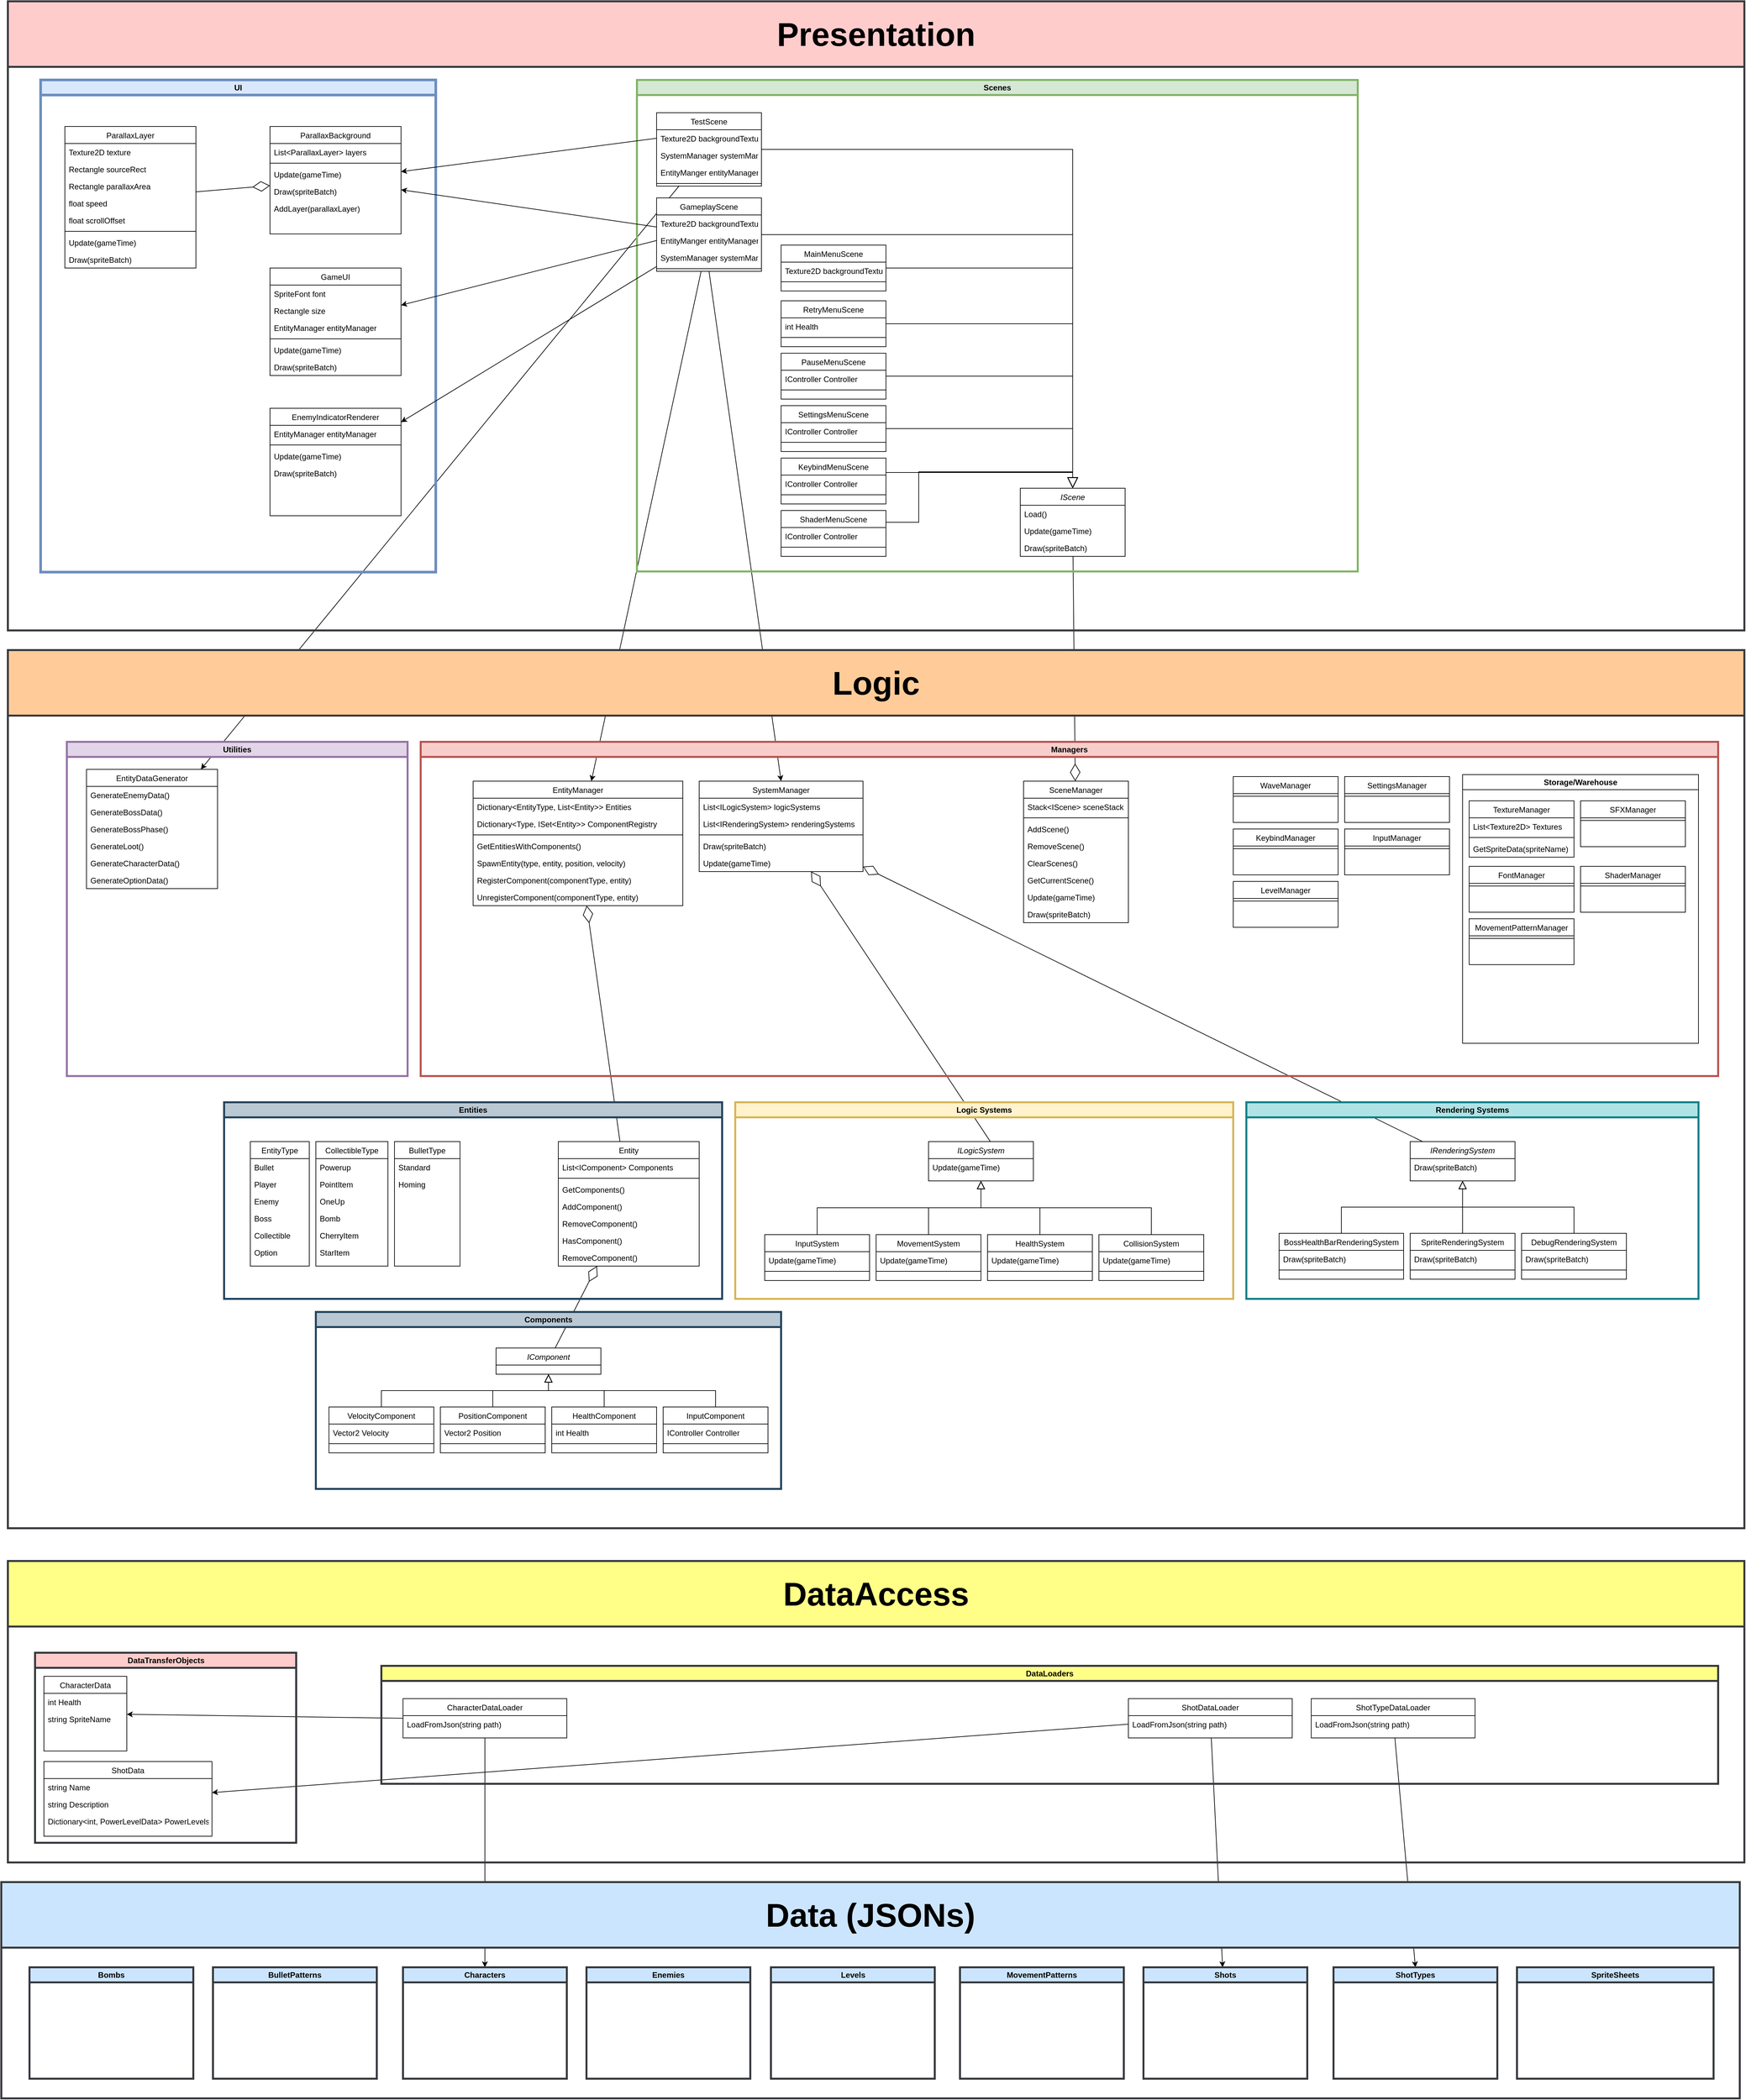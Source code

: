 <mxfile version="26.1.1">
  <diagram id="C5RBs43oDa-KdzZeNtuy" name="Page-1">
    <mxGraphModel dx="7731" dy="3779" grid="1" gridSize="10" guides="1" tooltips="1" connect="1" arrows="1" fold="1" page="1" pageScale="1" pageWidth="827" pageHeight="1169" math="0" shadow="0">
      <root>
        <mxCell id="WIyWlLk6GJQsqaUBKTNV-0" />
        <mxCell id="WIyWlLk6GJQsqaUBKTNV-1" parent="WIyWlLk6GJQsqaUBKTNV-0" />
        <mxCell id="NsX2-M8VelT0oc04rrbY-208" style="rounded=0;orthogonalLoop=1;jettySize=auto;html=1;exitX=0.5;exitY=1;exitDx=0;exitDy=0;entryX=0.5;entryY=0;entryDx=0;entryDy=0;" parent="WIyWlLk6GJQsqaUBKTNV-1" source="VZ_2SEVs-0oejCtjLmN_-184" target="VZ_2SEVs-0oejCtjLmN_-223" edge="1">
          <mxGeometry relative="1" as="geometry" />
        </mxCell>
        <mxCell id="NsX2-M8VelT0oc04rrbY-207" style="rounded=0;orthogonalLoop=1;jettySize=auto;html=1;" parent="WIyWlLk6GJQsqaUBKTNV-1" source="VZ_2SEVs-0oejCtjLmN_-184" target="VZ_2SEVs-0oejCtjLmN_-76" edge="1">
          <mxGeometry relative="1" as="geometry" />
        </mxCell>
        <mxCell id="NsX2-M8VelT0oc04rrbY-197" style="rounded=0;orthogonalLoop=1;jettySize=auto;html=1;entryX=0.5;entryY=0;entryDx=0;entryDy=0;" parent="WIyWlLk6GJQsqaUBKTNV-1" source="NsX2-M8VelT0oc04rrbY-187" target="NsX2-M8VelT0oc04rrbY-108" edge="1">
          <mxGeometry relative="1" as="geometry">
            <mxPoint x="434" y="2070" as="sourcePoint" />
          </mxGeometry>
        </mxCell>
        <mxCell id="NsX2-M8VelT0oc04rrbY-196" style="rounded=0;orthogonalLoop=1;jettySize=auto;html=1;" parent="WIyWlLk6GJQsqaUBKTNV-1" source="NsX2-M8VelT0oc04rrbY-191" target="NsX2-M8VelT0oc04rrbY-107" edge="1">
          <mxGeometry relative="1" as="geometry">
            <mxPoint x="144" y="2070" as="sourcePoint" />
          </mxGeometry>
        </mxCell>
        <mxCell id="NsX2-M8VelT0oc04rrbY-195" style="rounded=0;orthogonalLoop=1;jettySize=auto;html=1;entryX=0.5;entryY=0;entryDx=0;entryDy=0;" parent="WIyWlLk6GJQsqaUBKTNV-1" source="NsX2-M8VelT0oc04rrbY-193" target="NsX2-M8VelT0oc04rrbY-104" edge="1">
          <mxGeometry relative="1" as="geometry" />
        </mxCell>
        <mxCell id="NsX2-M8VelT0oc04rrbY-98" style="rounded=0;orthogonalLoop=1;jettySize=auto;html=1;" parent="WIyWlLk6GJQsqaUBKTNV-1" source="VZ_2SEVs-0oejCtjLmN_-248" target="VZ_2SEVs-0oejCtjLmN_-152" edge="1">
          <mxGeometry relative="1" as="geometry" />
        </mxCell>
        <mxCell id="VZ_2SEVs-0oejCtjLmN_-232" value="" style="endArrow=diamondThin;endFill=0;endSize=24;html=1;rounded=0;" parent="WIyWlLk6GJQsqaUBKTNV-1" source="VZ_2SEVs-0oejCtjLmN_-179" target="VZ_2SEVs-0oejCtjLmN_-66" edge="1">
          <mxGeometry width="160" relative="1" as="geometry">
            <mxPoint x="870" y="1065" as="sourcePoint" />
            <mxPoint x="565" y="918" as="targetPoint" />
          </mxGeometry>
        </mxCell>
        <mxCell id="NsX2-M8VelT0oc04rrbY-0" value="&lt;h1&gt;&lt;font style=&quot;font-size: 50px;&quot;&gt;Logic&lt;/font&gt;&lt;/h1&gt;" style="swimlane;whiteSpace=wrap;html=1;fillColor=#ffcc99;strokeColor=#36393d;strokeWidth=3;startSize=100;" parent="WIyWlLk6GJQsqaUBKTNV-1" vertex="1">
          <mxGeometry x="-1730" y="40" width="2650" height="1340" as="geometry" />
        </mxCell>
        <mxCell id="NsX2-M8VelT0oc04rrbY-144" value="" style="endArrow=diamondThin;endFill=0;endSize=24;html=1;rounded=0;" parent="NsX2-M8VelT0oc04rrbY-0" source="zkfFHV4jXpPFQw0GAbJ--0" target="NsX2-M8VelT0oc04rrbY-120" edge="1">
          <mxGeometry width="160" relative="1" as="geometry">
            <mxPoint x="1340" y="760" as="sourcePoint" />
            <mxPoint x="870" y="1317.385" as="targetPoint" />
          </mxGeometry>
        </mxCell>
        <mxCell id="NsX2-M8VelT0oc04rrbY-172" value="" style="endArrow=diamondThin;endFill=0;endSize=24;html=1;rounded=0;" parent="NsX2-M8VelT0oc04rrbY-0" source="NsX2-M8VelT0oc04rrbY-120" target="VZ_2SEVs-0oejCtjLmN_-76" edge="1">
          <mxGeometry width="160" relative="1" as="geometry">
            <mxPoint x="800" y="1000" as="sourcePoint" />
            <mxPoint x="1785" y="608" as="targetPoint" />
          </mxGeometry>
        </mxCell>
        <mxCell id="NsX2-M8VelT0oc04rrbY-114" value="" style="endArrow=diamondThin;endFill=0;endSize=24;html=1;rounded=0;" parent="NsX2-M8VelT0oc04rrbY-0" source="VZ_2SEVs-0oejCtjLmN_-9" target="VZ_2SEVs-0oejCtjLmN_-223" edge="1">
          <mxGeometry width="160" relative="1" as="geometry">
            <mxPoint x="1390" y="823.273" as="sourcePoint" />
            <mxPoint x="1683" y="625" as="targetPoint" />
          </mxGeometry>
        </mxCell>
        <mxCell id="NsX2-M8VelT0oc04rrbY-113" value="" style="endArrow=diamondThin;endFill=0;endSize=24;html=1;rounded=0;exitX=0.597;exitY=0.03;exitDx=0;exitDy=0;exitPerimeter=0;" parent="NsX2-M8VelT0oc04rrbY-0" source="VZ_2SEVs-0oejCtjLmN_-8" target="VZ_2SEVs-0oejCtjLmN_-223" edge="1">
          <mxGeometry width="160" relative="1" as="geometry">
            <mxPoint x="1380" y="813.273" as="sourcePoint" />
            <mxPoint x="1639" y="210" as="targetPoint" />
          </mxGeometry>
        </mxCell>
        <mxCell id="VZ_2SEVs-0oejCtjLmN_-32" value="Managers" style="swimlane;whiteSpace=wrap;html=1;fillColor=#f8cecc;strokeColor=#b85450;strokeWidth=3;" parent="NsX2-M8VelT0oc04rrbY-0" vertex="1">
          <mxGeometry x="630" y="140" width="1980" height="510" as="geometry" />
        </mxCell>
        <mxCell id="VZ_2SEVs-0oejCtjLmN_-50" value="InputManager" style="swimlane;fontStyle=0;align=center;verticalAlign=top;childLayout=stackLayout;horizontal=1;startSize=26;horizontalStack=0;resizeParent=1;resizeLast=0;collapsible=1;marginBottom=0;rounded=0;shadow=0;strokeWidth=1;" parent="VZ_2SEVs-0oejCtjLmN_-32" vertex="1">
          <mxGeometry x="1410" y="133" width="160" height="70" as="geometry">
            <mxRectangle x="340" y="380" width="170" height="26" as="alternateBounds" />
          </mxGeometry>
        </mxCell>
        <mxCell id="VZ_2SEVs-0oejCtjLmN_-52" value="" style="line;html=1;strokeWidth=1;align=left;verticalAlign=middle;spacingTop=-1;spacingLeft=3;spacingRight=3;rotatable=0;labelPosition=right;points=[];portConstraint=eastwest;" parent="VZ_2SEVs-0oejCtjLmN_-50" vertex="1">
          <mxGeometry y="26" width="160" height="8" as="geometry" />
        </mxCell>
        <mxCell id="VZ_2SEVs-0oejCtjLmN_-58" value="LevelManager" style="swimlane;fontStyle=0;align=center;verticalAlign=top;childLayout=stackLayout;horizontal=1;startSize=26;horizontalStack=0;resizeParent=1;resizeLast=0;collapsible=1;marginBottom=0;rounded=0;shadow=0;strokeWidth=1;" parent="VZ_2SEVs-0oejCtjLmN_-32" vertex="1">
          <mxGeometry x="1240" y="213" width="160" height="70" as="geometry">
            <mxRectangle x="340" y="380" width="170" height="26" as="alternateBounds" />
          </mxGeometry>
        </mxCell>
        <mxCell id="VZ_2SEVs-0oejCtjLmN_-59" value="" style="line;html=1;strokeWidth=1;align=left;verticalAlign=middle;spacingTop=-1;spacingLeft=3;spacingRight=3;rotatable=0;labelPosition=right;points=[];portConstraint=eastwest;" parent="VZ_2SEVs-0oejCtjLmN_-58" vertex="1">
          <mxGeometry y="26" width="160" height="8" as="geometry" />
        </mxCell>
        <mxCell id="VZ_2SEVs-0oejCtjLmN_-64" value="WaveManager" style="swimlane;fontStyle=0;align=center;verticalAlign=top;childLayout=stackLayout;horizontal=1;startSize=26;horizontalStack=0;resizeParent=1;resizeLast=0;collapsible=1;marginBottom=0;rounded=0;shadow=0;strokeWidth=1;" parent="VZ_2SEVs-0oejCtjLmN_-32" vertex="1">
          <mxGeometry x="1240" y="53" width="160" height="70" as="geometry">
            <mxRectangle x="340" y="380" width="170" height="26" as="alternateBounds" />
          </mxGeometry>
        </mxCell>
        <mxCell id="VZ_2SEVs-0oejCtjLmN_-65" value="" style="line;html=1;strokeWidth=1;align=left;verticalAlign=middle;spacingTop=-1;spacingLeft=3;spacingRight=3;rotatable=0;labelPosition=right;points=[];portConstraint=eastwest;" parent="VZ_2SEVs-0oejCtjLmN_-64" vertex="1">
          <mxGeometry y="26" width="160" height="8" as="geometry" />
        </mxCell>
        <mxCell id="VZ_2SEVs-0oejCtjLmN_-68" value="SettingsManager" style="swimlane;fontStyle=0;align=center;verticalAlign=top;childLayout=stackLayout;horizontal=1;startSize=26;horizontalStack=0;resizeParent=1;resizeLast=0;collapsible=1;marginBottom=0;rounded=0;shadow=0;strokeWidth=1;" parent="VZ_2SEVs-0oejCtjLmN_-32" vertex="1">
          <mxGeometry x="1410" y="53" width="160" height="70" as="geometry">
            <mxRectangle x="340" y="380" width="170" height="26" as="alternateBounds" />
          </mxGeometry>
        </mxCell>
        <mxCell id="VZ_2SEVs-0oejCtjLmN_-69" value="" style="line;html=1;strokeWidth=1;align=left;verticalAlign=middle;spacingTop=-1;spacingLeft=3;spacingRight=3;rotatable=0;labelPosition=right;points=[];portConstraint=eastwest;" parent="VZ_2SEVs-0oejCtjLmN_-68" vertex="1">
          <mxGeometry y="26" width="160" height="8" as="geometry" />
        </mxCell>
        <mxCell id="VZ_2SEVs-0oejCtjLmN_-76" value="EntityManager" style="swimlane;fontStyle=0;align=center;verticalAlign=top;childLayout=stackLayout;horizontal=1;startSize=26;horizontalStack=0;resizeParent=1;resizeLast=0;collapsible=1;marginBottom=0;rounded=0;shadow=0;strokeWidth=1;" parent="VZ_2SEVs-0oejCtjLmN_-32" vertex="1">
          <mxGeometry x="80" y="60" width="320" height="190" as="geometry">
            <mxRectangle x="340" y="380" width="170" height="26" as="alternateBounds" />
          </mxGeometry>
        </mxCell>
        <mxCell id="NsX2-M8VelT0oc04rrbY-173" value="Dictionary&lt;EntityType, List&lt;Entity&gt;&gt; Entities" style="text;align=left;verticalAlign=top;spacingLeft=4;spacingRight=4;overflow=hidden;rotatable=0;points=[[0,0.5],[1,0.5]];portConstraint=eastwest;" parent="VZ_2SEVs-0oejCtjLmN_-76" vertex="1">
          <mxGeometry y="26" width="320" height="26" as="geometry" />
        </mxCell>
        <mxCell id="NsX2-M8VelT0oc04rrbY-174" value="Dictionary&lt;Type, ISet&lt;Entity&gt;&gt; ComponentRegistry" style="text;align=left;verticalAlign=top;spacingLeft=4;spacingRight=4;overflow=hidden;rotatable=0;points=[[0,0.5],[1,0.5]];portConstraint=eastwest;" parent="VZ_2SEVs-0oejCtjLmN_-76" vertex="1">
          <mxGeometry y="52" width="320" height="26" as="geometry" />
        </mxCell>
        <mxCell id="VZ_2SEVs-0oejCtjLmN_-77" value="" style="line;html=1;strokeWidth=1;align=left;verticalAlign=middle;spacingTop=-1;spacingLeft=3;spacingRight=3;rotatable=0;labelPosition=right;points=[];portConstraint=eastwest;" parent="VZ_2SEVs-0oejCtjLmN_-76" vertex="1">
          <mxGeometry y="78" width="320" height="8" as="geometry" />
        </mxCell>
        <mxCell id="NsX2-M8VelT0oc04rrbY-175" value="GetEntitiesWithComponents()" style="text;align=left;verticalAlign=top;spacingLeft=4;spacingRight=4;overflow=hidden;rotatable=0;points=[[0,0.5],[1,0.5]];portConstraint=eastwest;" parent="VZ_2SEVs-0oejCtjLmN_-76" vertex="1">
          <mxGeometry y="86" width="320" height="26" as="geometry" />
        </mxCell>
        <mxCell id="NsX2-M8VelT0oc04rrbY-177" value="SpawnEntity(type, entity, position, velocity)" style="text;align=left;verticalAlign=top;spacingLeft=4;spacingRight=4;overflow=hidden;rotatable=0;points=[[0,0.5],[1,0.5]];portConstraint=eastwest;" parent="VZ_2SEVs-0oejCtjLmN_-76" vertex="1">
          <mxGeometry y="112" width="320" height="26" as="geometry" />
        </mxCell>
        <mxCell id="NsX2-M8VelT0oc04rrbY-176" value="RegisterComponent(componentType, entity)" style="text;align=left;verticalAlign=top;spacingLeft=4;spacingRight=4;overflow=hidden;rotatable=0;points=[[0,0.5],[1,0.5]];portConstraint=eastwest;" parent="VZ_2SEVs-0oejCtjLmN_-76" vertex="1">
          <mxGeometry y="138" width="320" height="26" as="geometry" />
        </mxCell>
        <mxCell id="NsX2-M8VelT0oc04rrbY-178" value="UnregisterComponent(componentType, entity)" style="text;align=left;verticalAlign=top;spacingLeft=4;spacingRight=4;overflow=hidden;rotatable=0;points=[[0,0.5],[1,0.5]];portConstraint=eastwest;" parent="VZ_2SEVs-0oejCtjLmN_-76" vertex="1">
          <mxGeometry y="164" width="320" height="26" as="geometry" />
        </mxCell>
        <mxCell id="VZ_2SEVs-0oejCtjLmN_-223" value="SystemManager" style="swimlane;fontStyle=0;align=center;verticalAlign=top;childLayout=stackLayout;horizontal=1;startSize=26;horizontalStack=0;resizeParent=1;resizeLast=0;collapsible=1;marginBottom=0;rounded=0;shadow=0;strokeWidth=1;" parent="VZ_2SEVs-0oejCtjLmN_-32" vertex="1">
          <mxGeometry x="425" y="60" width="250" height="138" as="geometry">
            <mxRectangle x="340" y="380" width="170" height="26" as="alternateBounds" />
          </mxGeometry>
        </mxCell>
        <mxCell id="VZ_2SEVs-0oejCtjLmN_-225" value="List&lt;ILogicSystem&gt; logicSystems" style="text;align=left;verticalAlign=top;spacingLeft=4;spacingRight=4;overflow=hidden;rotatable=0;points=[[0,0.5],[1,0.5]];portConstraint=eastwest;" parent="VZ_2SEVs-0oejCtjLmN_-223" vertex="1">
          <mxGeometry y="26" width="250" height="26" as="geometry" />
        </mxCell>
        <mxCell id="VZ_2SEVs-0oejCtjLmN_-226" value="List&lt;IRenderingSystem&gt; renderingSystems" style="text;align=left;verticalAlign=top;spacingLeft=4;spacingRight=4;overflow=hidden;rotatable=0;points=[[0,0.5],[1,0.5]];portConstraint=eastwest;" parent="VZ_2SEVs-0oejCtjLmN_-223" vertex="1">
          <mxGeometry y="52" width="250" height="26" as="geometry" />
        </mxCell>
        <mxCell id="VZ_2SEVs-0oejCtjLmN_-224" value="" style="line;html=1;strokeWidth=1;align=left;verticalAlign=middle;spacingTop=-1;spacingLeft=3;spacingRight=3;rotatable=0;labelPosition=right;points=[];portConstraint=eastwest;" parent="VZ_2SEVs-0oejCtjLmN_-223" vertex="1">
          <mxGeometry y="78" width="250" height="8" as="geometry" />
        </mxCell>
        <mxCell id="VZ_2SEVs-0oejCtjLmN_-227" value="Draw(spriteBatch)" style="text;align=left;verticalAlign=top;spacingLeft=4;spacingRight=4;overflow=hidden;rotatable=0;points=[[0,0.5],[1,0.5]];portConstraint=eastwest;" parent="VZ_2SEVs-0oejCtjLmN_-223" vertex="1">
          <mxGeometry y="86" width="250" height="26" as="geometry" />
        </mxCell>
        <mxCell id="VZ_2SEVs-0oejCtjLmN_-228" value="Update(gameTime)" style="text;align=left;verticalAlign=top;spacingLeft=4;spacingRight=4;overflow=hidden;rotatable=0;points=[[0,0.5],[1,0.5]];portConstraint=eastwest;" parent="VZ_2SEVs-0oejCtjLmN_-223" vertex="1">
          <mxGeometry y="112" width="250" height="26" as="geometry" />
        </mxCell>
        <mxCell id="VZ_2SEVs-0oejCtjLmN_-66" value="SceneManager" style="swimlane;fontStyle=0;align=center;verticalAlign=top;childLayout=stackLayout;horizontal=1;startSize=26;horizontalStack=0;resizeParent=1;resizeLast=0;collapsible=1;marginBottom=0;rounded=0;shadow=0;strokeWidth=1;" parent="VZ_2SEVs-0oejCtjLmN_-32" vertex="1">
          <mxGeometry x="920" y="60" width="160" height="216" as="geometry">
            <mxRectangle x="340" y="380" width="170" height="26" as="alternateBounds" />
          </mxGeometry>
        </mxCell>
        <mxCell id="VZ_2SEVs-0oejCtjLmN_-233" value="Stack&lt;IScene&gt; sceneStack" style="text;align=left;verticalAlign=top;spacingLeft=4;spacingRight=4;overflow=hidden;rotatable=0;points=[[0,0.5],[1,0.5]];portConstraint=eastwest;" parent="VZ_2SEVs-0oejCtjLmN_-66" vertex="1">
          <mxGeometry y="26" width="160" height="26" as="geometry" />
        </mxCell>
        <mxCell id="VZ_2SEVs-0oejCtjLmN_-67" value="" style="line;html=1;strokeWidth=1;align=left;verticalAlign=middle;spacingTop=-1;spacingLeft=3;spacingRight=3;rotatable=0;labelPosition=right;points=[];portConstraint=eastwest;" parent="VZ_2SEVs-0oejCtjLmN_-66" vertex="1">
          <mxGeometry y="52" width="160" height="8" as="geometry" />
        </mxCell>
        <mxCell id="VZ_2SEVs-0oejCtjLmN_-237" value="AddScene()" style="text;align=left;verticalAlign=top;spacingLeft=4;spacingRight=4;overflow=hidden;rotatable=0;points=[[0,0.5],[1,0.5]];portConstraint=eastwest;" parent="VZ_2SEVs-0oejCtjLmN_-66" vertex="1">
          <mxGeometry y="60" width="160" height="26" as="geometry" />
        </mxCell>
        <mxCell id="VZ_2SEVs-0oejCtjLmN_-238" value="RemoveScene()" style="text;align=left;verticalAlign=top;spacingLeft=4;spacingRight=4;overflow=hidden;rotatable=0;points=[[0,0.5],[1,0.5]];portConstraint=eastwest;" parent="VZ_2SEVs-0oejCtjLmN_-66" vertex="1">
          <mxGeometry y="86" width="160" height="26" as="geometry" />
        </mxCell>
        <mxCell id="VZ_2SEVs-0oejCtjLmN_-239" value="ClearScenes()" style="text;align=left;verticalAlign=top;spacingLeft=4;spacingRight=4;overflow=hidden;rotatable=0;points=[[0,0.5],[1,0.5]];portConstraint=eastwest;" parent="VZ_2SEVs-0oejCtjLmN_-66" vertex="1">
          <mxGeometry y="112" width="160" height="26" as="geometry" />
        </mxCell>
        <mxCell id="VZ_2SEVs-0oejCtjLmN_-240" value="GetCurrentScene()" style="text;align=left;verticalAlign=top;spacingLeft=4;spacingRight=4;overflow=hidden;rotatable=0;points=[[0,0.5],[1,0.5]];portConstraint=eastwest;" parent="VZ_2SEVs-0oejCtjLmN_-66" vertex="1">
          <mxGeometry y="138" width="160" height="26" as="geometry" />
        </mxCell>
        <mxCell id="VZ_2SEVs-0oejCtjLmN_-241" value="Update(gameTime)" style="text;align=left;verticalAlign=top;spacingLeft=4;spacingRight=4;overflow=hidden;rotatable=0;points=[[0,0.5],[1,0.5]];portConstraint=eastwest;" parent="VZ_2SEVs-0oejCtjLmN_-66" vertex="1">
          <mxGeometry y="164" width="160" height="26" as="geometry" />
        </mxCell>
        <mxCell id="VZ_2SEVs-0oejCtjLmN_-242" value="Draw(spriteBatch)" style="text;align=left;verticalAlign=top;spacingLeft=4;spacingRight=4;overflow=hidden;rotatable=0;points=[[0,0.5],[1,0.5]];portConstraint=eastwest;" parent="VZ_2SEVs-0oejCtjLmN_-66" vertex="1">
          <mxGeometry y="190" width="160" height="26" as="geometry" />
        </mxCell>
        <mxCell id="VZ_2SEVs-0oejCtjLmN_-258" value="Storage/Warehouse" style="swimlane;whiteSpace=wrap;html=1;" parent="VZ_2SEVs-0oejCtjLmN_-32" vertex="1">
          <mxGeometry x="1590" y="50" width="360" height="410" as="geometry" />
        </mxCell>
        <mxCell id="VZ_2SEVs-0oejCtjLmN_-74" value="FontManager" style="swimlane;fontStyle=0;align=center;verticalAlign=top;childLayout=stackLayout;horizontal=1;startSize=26;horizontalStack=0;resizeParent=1;resizeLast=0;collapsible=1;marginBottom=0;rounded=0;shadow=0;strokeWidth=1;" parent="VZ_2SEVs-0oejCtjLmN_-258" vertex="1">
          <mxGeometry x="10" y="140" width="160" height="70" as="geometry">
            <mxRectangle x="340" y="380" width="170" height="26" as="alternateBounds" />
          </mxGeometry>
        </mxCell>
        <mxCell id="VZ_2SEVs-0oejCtjLmN_-75" value="" style="line;html=1;strokeWidth=1;align=left;verticalAlign=middle;spacingTop=-1;spacingLeft=3;spacingRight=3;rotatable=0;labelPosition=right;points=[];portConstraint=eastwest;" parent="VZ_2SEVs-0oejCtjLmN_-74" vertex="1">
          <mxGeometry y="26" width="160" height="8" as="geometry" />
        </mxCell>
        <mxCell id="VZ_2SEVs-0oejCtjLmN_-45" value="TextureManager" style="swimlane;fontStyle=0;align=center;verticalAlign=top;childLayout=stackLayout;horizontal=1;startSize=26;horizontalStack=0;resizeParent=1;resizeLast=0;collapsible=1;marginBottom=0;rounded=0;shadow=0;strokeWidth=1;" parent="VZ_2SEVs-0oejCtjLmN_-258" vertex="1">
          <mxGeometry x="10" y="40" width="160" height="86" as="geometry">
            <mxRectangle x="340" y="380" width="170" height="26" as="alternateBounds" />
          </mxGeometry>
        </mxCell>
        <mxCell id="VZ_2SEVs-0oejCtjLmN_-46" value="List&lt;Texture2D&gt; Textures" style="text;align=left;verticalAlign=top;spacingLeft=4;spacingRight=4;overflow=hidden;rotatable=0;points=[[0,0.5],[1,0.5]];portConstraint=eastwest;" parent="VZ_2SEVs-0oejCtjLmN_-45" vertex="1">
          <mxGeometry y="26" width="160" height="26" as="geometry" />
        </mxCell>
        <mxCell id="VZ_2SEVs-0oejCtjLmN_-47" value="" style="line;html=1;strokeWidth=1;align=left;verticalAlign=middle;spacingTop=-1;spacingLeft=3;spacingRight=3;rotatable=0;labelPosition=right;points=[];portConstraint=eastwest;" parent="VZ_2SEVs-0oejCtjLmN_-45" vertex="1">
          <mxGeometry y="52" width="160" height="8" as="geometry" />
        </mxCell>
        <mxCell id="VZ_2SEVs-0oejCtjLmN_-56" value="GetSpriteData(spriteName)" style="text;align=left;verticalAlign=top;spacingLeft=4;spacingRight=4;overflow=hidden;rotatable=0;points=[[0,0.5],[1,0.5]];portConstraint=eastwest;" parent="VZ_2SEVs-0oejCtjLmN_-45" vertex="1">
          <mxGeometry y="60" width="160" height="26" as="geometry" />
        </mxCell>
        <mxCell id="VZ_2SEVs-0oejCtjLmN_-60" value="SFXManager" style="swimlane;fontStyle=0;align=center;verticalAlign=top;childLayout=stackLayout;horizontal=1;startSize=26;horizontalStack=0;resizeParent=1;resizeLast=0;collapsible=1;marginBottom=0;rounded=0;shadow=0;strokeWidth=1;" parent="VZ_2SEVs-0oejCtjLmN_-258" vertex="1">
          <mxGeometry x="180" y="40" width="160" height="70" as="geometry">
            <mxRectangle x="340" y="380" width="170" height="26" as="alternateBounds" />
          </mxGeometry>
        </mxCell>
        <mxCell id="VZ_2SEVs-0oejCtjLmN_-61" value="" style="line;html=1;strokeWidth=1;align=left;verticalAlign=middle;spacingTop=-1;spacingLeft=3;spacingRight=3;rotatable=0;labelPosition=right;points=[];portConstraint=eastwest;" parent="VZ_2SEVs-0oejCtjLmN_-60" vertex="1">
          <mxGeometry y="26" width="160" height="8" as="geometry" />
        </mxCell>
        <mxCell id="VZ_2SEVs-0oejCtjLmN_-62" value="ShaderManager" style="swimlane;fontStyle=0;align=center;verticalAlign=top;childLayout=stackLayout;horizontal=1;startSize=26;horizontalStack=0;resizeParent=1;resizeLast=0;collapsible=1;marginBottom=0;rounded=0;shadow=0;strokeWidth=1;" parent="VZ_2SEVs-0oejCtjLmN_-258" vertex="1">
          <mxGeometry x="180" y="140" width="160" height="70" as="geometry">
            <mxRectangle x="340" y="380" width="170" height="26" as="alternateBounds" />
          </mxGeometry>
        </mxCell>
        <mxCell id="VZ_2SEVs-0oejCtjLmN_-63" value="" style="line;html=1;strokeWidth=1;align=left;verticalAlign=middle;spacingTop=-1;spacingLeft=3;spacingRight=3;rotatable=0;labelPosition=right;points=[];portConstraint=eastwest;" parent="VZ_2SEVs-0oejCtjLmN_-62" vertex="1">
          <mxGeometry y="26" width="160" height="8" as="geometry" />
        </mxCell>
        <mxCell id="VZ_2SEVs-0oejCtjLmN_-70" value="MovementPatternManager" style="swimlane;fontStyle=0;align=center;verticalAlign=top;childLayout=stackLayout;horizontal=1;startSize=26;horizontalStack=0;resizeParent=1;resizeLast=0;collapsible=1;marginBottom=0;rounded=0;shadow=0;strokeWidth=1;" parent="VZ_2SEVs-0oejCtjLmN_-258" vertex="1">
          <mxGeometry x="10" y="220" width="160" height="70" as="geometry">
            <mxRectangle x="340" y="380" width="170" height="26" as="alternateBounds" />
          </mxGeometry>
        </mxCell>
        <mxCell id="VZ_2SEVs-0oejCtjLmN_-71" value="" style="line;html=1;strokeWidth=1;align=left;verticalAlign=middle;spacingTop=-1;spacingLeft=3;spacingRight=3;rotatable=0;labelPosition=right;points=[];portConstraint=eastwest;" parent="VZ_2SEVs-0oejCtjLmN_-70" vertex="1">
          <mxGeometry y="26" width="160" height="8" as="geometry" />
        </mxCell>
        <mxCell id="VZ_2SEVs-0oejCtjLmN_-72" value="KeybindManager" style="swimlane;fontStyle=0;align=center;verticalAlign=top;childLayout=stackLayout;horizontal=1;startSize=26;horizontalStack=0;resizeParent=1;resizeLast=0;collapsible=1;marginBottom=0;rounded=0;shadow=0;strokeWidth=1;" parent="VZ_2SEVs-0oejCtjLmN_-32" vertex="1">
          <mxGeometry x="1240" y="133" width="160" height="70" as="geometry">
            <mxRectangle x="340" y="380" width="170" height="26" as="alternateBounds" />
          </mxGeometry>
        </mxCell>
        <mxCell id="VZ_2SEVs-0oejCtjLmN_-73" value="" style="line;html=1;strokeWidth=1;align=left;verticalAlign=middle;spacingTop=-1;spacingLeft=3;spacingRight=3;rotatable=0;labelPosition=right;points=[];portConstraint=eastwest;" parent="VZ_2SEVs-0oejCtjLmN_-72" vertex="1">
          <mxGeometry y="26" width="160" height="8" as="geometry" />
        </mxCell>
        <mxCell id="VZ_2SEVs-0oejCtjLmN_-144" value="Utilities" style="swimlane;whiteSpace=wrap;html=1;fillColor=#e1d5e7;strokeColor=#9673a6;strokeWidth=3;" parent="NsX2-M8VelT0oc04rrbY-0" vertex="1">
          <mxGeometry x="90" y="140" width="520" height="510" as="geometry" />
        </mxCell>
        <mxCell id="VZ_2SEVs-0oejCtjLmN_-152" value="EntityDataGenerator" style="swimlane;fontStyle=0;align=center;verticalAlign=top;childLayout=stackLayout;horizontal=1;startSize=26;horizontalStack=0;resizeParent=1;resizeLast=0;collapsible=1;marginBottom=0;rounded=0;shadow=0;strokeWidth=1;" parent="VZ_2SEVs-0oejCtjLmN_-144" vertex="1">
          <mxGeometry x="30" y="42" width="200" height="182" as="geometry">
            <mxRectangle x="340" y="380" width="170" height="26" as="alternateBounds" />
          </mxGeometry>
        </mxCell>
        <mxCell id="VZ_2SEVs-0oejCtjLmN_-155" value="GenerateEnemyData()" style="text;align=left;verticalAlign=top;spacingLeft=4;spacingRight=4;overflow=hidden;rotatable=0;points=[[0,0.5],[1,0.5]];portConstraint=eastwest;" parent="VZ_2SEVs-0oejCtjLmN_-152" vertex="1">
          <mxGeometry y="26" width="200" height="26" as="geometry" />
        </mxCell>
        <mxCell id="VZ_2SEVs-0oejCtjLmN_-156" value="GenerateBossData()" style="text;align=left;verticalAlign=top;spacingLeft=4;spacingRight=4;overflow=hidden;rotatable=0;points=[[0,0.5],[1,0.5]];portConstraint=eastwest;" parent="VZ_2SEVs-0oejCtjLmN_-152" vertex="1">
          <mxGeometry y="52" width="200" height="26" as="geometry" />
        </mxCell>
        <mxCell id="VZ_2SEVs-0oejCtjLmN_-176" value="GenerateBossPhase()" style="text;align=left;verticalAlign=top;spacingLeft=4;spacingRight=4;overflow=hidden;rotatable=0;points=[[0,0.5],[1,0.5]];portConstraint=eastwest;" parent="VZ_2SEVs-0oejCtjLmN_-152" vertex="1">
          <mxGeometry y="78" width="200" height="26" as="geometry" />
        </mxCell>
        <mxCell id="VZ_2SEVs-0oejCtjLmN_-173" value="GenerateLoot()" style="text;align=left;verticalAlign=top;spacingLeft=4;spacingRight=4;overflow=hidden;rotatable=0;points=[[0,0.5],[1,0.5]];portConstraint=eastwest;" parent="VZ_2SEVs-0oejCtjLmN_-152" vertex="1">
          <mxGeometry y="104" width="200" height="26" as="geometry" />
        </mxCell>
        <mxCell id="VZ_2SEVs-0oejCtjLmN_-174" value="GenerateCharacterData()" style="text;align=left;verticalAlign=top;spacingLeft=4;spacingRight=4;overflow=hidden;rotatable=0;points=[[0,0.5],[1,0.5]];portConstraint=eastwest;" parent="VZ_2SEVs-0oejCtjLmN_-152" vertex="1">
          <mxGeometry y="130" width="200" height="26" as="geometry" />
        </mxCell>
        <mxCell id="VZ_2SEVs-0oejCtjLmN_-175" value="GenerateOptionData()" style="text;align=left;verticalAlign=top;spacingLeft=4;spacingRight=4;overflow=hidden;rotatable=0;points=[[0,0.5],[1,0.5]];portConstraint=eastwest;" parent="VZ_2SEVs-0oejCtjLmN_-152" vertex="1">
          <mxGeometry y="156" width="200" height="26" as="geometry" />
        </mxCell>
        <mxCell id="VZ_2SEVs-0oejCtjLmN_-21" value="Logic Systems" style="swimlane;whiteSpace=wrap;html=1;fillColor=#fff2cc;strokeColor=#d6b656;strokeWidth=3;" parent="NsX2-M8VelT0oc04rrbY-0" vertex="1">
          <mxGeometry x="1110" y="690" width="760" height="300" as="geometry" />
        </mxCell>
        <mxCell id="VZ_2SEVs-0oejCtjLmN_-8" value="ILogicSystem" style="swimlane;fontStyle=2;align=center;verticalAlign=top;childLayout=stackLayout;horizontal=1;startSize=26;horizontalStack=0;resizeParent=1;resizeLast=0;collapsible=1;marginBottom=0;rounded=0;shadow=0;strokeWidth=1;" parent="VZ_2SEVs-0oejCtjLmN_-21" vertex="1">
          <mxGeometry x="295" y="60" width="160" height="60" as="geometry">
            <mxRectangle x="230" y="140" width="160" height="26" as="alternateBounds" />
          </mxGeometry>
        </mxCell>
        <mxCell id="VZ_2SEVs-0oejCtjLmN_-14" value="Update(gameTime)" style="text;align=left;verticalAlign=top;spacingLeft=4;spacingRight=4;overflow=hidden;rotatable=0;points=[[0,0.5],[1,0.5]];portConstraint=eastwest;" parent="VZ_2SEVs-0oejCtjLmN_-8" vertex="1">
          <mxGeometry y="26" width="160" height="26" as="geometry" />
        </mxCell>
        <mxCell id="VZ_2SEVs-0oejCtjLmN_-10" value="InputSystem" style="swimlane;fontStyle=0;align=center;verticalAlign=top;childLayout=stackLayout;horizontal=1;startSize=26;horizontalStack=0;resizeParent=1;resizeLast=0;collapsible=1;marginBottom=0;rounded=0;shadow=0;strokeWidth=1;" parent="VZ_2SEVs-0oejCtjLmN_-21" vertex="1">
          <mxGeometry x="45" y="202" width="160" height="70" as="geometry">
            <mxRectangle x="340" y="380" width="170" height="26" as="alternateBounds" />
          </mxGeometry>
        </mxCell>
        <mxCell id="VZ_2SEVs-0oejCtjLmN_-11" value="Update(gameTime)" style="text;align=left;verticalAlign=top;spacingLeft=4;spacingRight=4;overflow=hidden;rotatable=0;points=[[0,0.5],[1,0.5]];portConstraint=eastwest;" parent="VZ_2SEVs-0oejCtjLmN_-10" vertex="1">
          <mxGeometry y="26" width="160" height="26" as="geometry" />
        </mxCell>
        <mxCell id="VZ_2SEVs-0oejCtjLmN_-12" value="" style="line;html=1;strokeWidth=1;align=left;verticalAlign=middle;spacingTop=-1;spacingLeft=3;spacingRight=3;rotatable=0;labelPosition=right;points=[];portConstraint=eastwest;" parent="VZ_2SEVs-0oejCtjLmN_-10" vertex="1">
          <mxGeometry y="52" width="160" height="8" as="geometry" />
        </mxCell>
        <mxCell id="VZ_2SEVs-0oejCtjLmN_-13" value="" style="endArrow=block;endSize=10;endFill=0;shadow=0;strokeWidth=1;rounded=0;curved=0;edgeStyle=elbowEdgeStyle;elbow=vertical;exitX=0.5;exitY=0;exitDx=0;exitDy=0;" parent="VZ_2SEVs-0oejCtjLmN_-21" source="VZ_2SEVs-0oejCtjLmN_-10" target="VZ_2SEVs-0oejCtjLmN_-8" edge="1">
          <mxGeometry width="160" relative="1" as="geometry">
            <mxPoint x="-60" y="212" as="sourcePoint" />
            <mxPoint x="-315" y="162" as="targetPoint" />
          </mxGeometry>
        </mxCell>
        <mxCell id="VZ_2SEVs-0oejCtjLmN_-16" value="MovementSystem" style="swimlane;fontStyle=0;align=center;verticalAlign=top;childLayout=stackLayout;horizontal=1;startSize=26;horizontalStack=0;resizeParent=1;resizeLast=0;collapsible=1;marginBottom=0;rounded=0;shadow=0;strokeWidth=1;" parent="VZ_2SEVs-0oejCtjLmN_-21" vertex="1">
          <mxGeometry x="215" y="202" width="160" height="70" as="geometry">
            <mxRectangle x="340" y="380" width="170" height="26" as="alternateBounds" />
          </mxGeometry>
        </mxCell>
        <mxCell id="VZ_2SEVs-0oejCtjLmN_-17" value="Update(gameTime)" style="text;align=left;verticalAlign=top;spacingLeft=4;spacingRight=4;overflow=hidden;rotatable=0;points=[[0,0.5],[1,0.5]];portConstraint=eastwest;" parent="VZ_2SEVs-0oejCtjLmN_-16" vertex="1">
          <mxGeometry y="26" width="160" height="26" as="geometry" />
        </mxCell>
        <mxCell id="VZ_2SEVs-0oejCtjLmN_-18" value="" style="line;html=1;strokeWidth=1;align=left;verticalAlign=middle;spacingTop=-1;spacingLeft=3;spacingRight=3;rotatable=0;labelPosition=right;points=[];portConstraint=eastwest;" parent="VZ_2SEVs-0oejCtjLmN_-16" vertex="1">
          <mxGeometry y="52" width="160" height="8" as="geometry" />
        </mxCell>
        <mxCell id="VZ_2SEVs-0oejCtjLmN_-19" value="" style="endArrow=block;endSize=10;endFill=0;shadow=0;strokeWidth=1;rounded=0;curved=0;edgeStyle=elbowEdgeStyle;elbow=vertical;exitX=0.5;exitY=0;exitDx=0;exitDy=0;" parent="VZ_2SEVs-0oejCtjLmN_-21" source="VZ_2SEVs-0oejCtjLmN_-16" target="VZ_2SEVs-0oejCtjLmN_-8" edge="1">
          <mxGeometry width="160" relative="1" as="geometry">
            <mxPoint x="145" y="212" as="sourcePoint" />
            <mxPoint x="305" y="122" as="targetPoint" />
          </mxGeometry>
        </mxCell>
        <mxCell id="VZ_2SEVs-0oejCtjLmN_-23" value="HealthSystem" style="swimlane;fontStyle=0;align=center;verticalAlign=top;childLayout=stackLayout;horizontal=1;startSize=26;horizontalStack=0;resizeParent=1;resizeLast=0;collapsible=1;marginBottom=0;rounded=0;shadow=0;strokeWidth=1;" parent="VZ_2SEVs-0oejCtjLmN_-21" vertex="1">
          <mxGeometry x="385" y="202" width="160" height="70" as="geometry">
            <mxRectangle x="340" y="380" width="170" height="26" as="alternateBounds" />
          </mxGeometry>
        </mxCell>
        <mxCell id="VZ_2SEVs-0oejCtjLmN_-24" value="Update(gameTime)" style="text;align=left;verticalAlign=top;spacingLeft=4;spacingRight=4;overflow=hidden;rotatable=0;points=[[0,0.5],[1,0.5]];portConstraint=eastwest;" parent="VZ_2SEVs-0oejCtjLmN_-23" vertex="1">
          <mxGeometry y="26" width="160" height="26" as="geometry" />
        </mxCell>
        <mxCell id="VZ_2SEVs-0oejCtjLmN_-25" value="" style="line;html=1;strokeWidth=1;align=left;verticalAlign=middle;spacingTop=-1;spacingLeft=3;spacingRight=3;rotatable=0;labelPosition=right;points=[];portConstraint=eastwest;" parent="VZ_2SEVs-0oejCtjLmN_-23" vertex="1">
          <mxGeometry y="52" width="160" height="8" as="geometry" />
        </mxCell>
        <mxCell id="VZ_2SEVs-0oejCtjLmN_-26" value="" style="endArrow=block;endSize=10;endFill=0;shadow=0;strokeWidth=1;rounded=0;curved=0;edgeStyle=elbowEdgeStyle;elbow=vertical;exitX=0.5;exitY=0;exitDx=0;exitDy=0;" parent="VZ_2SEVs-0oejCtjLmN_-21" source="VZ_2SEVs-0oejCtjLmN_-23" target="VZ_2SEVs-0oejCtjLmN_-8" edge="1">
          <mxGeometry width="160" relative="1" as="geometry">
            <mxPoint x="305" y="212" as="sourcePoint" />
            <mxPoint x="305" y="122" as="targetPoint" />
          </mxGeometry>
        </mxCell>
        <mxCell id="VZ_2SEVs-0oejCtjLmN_-28" value="CollisionSystem" style="swimlane;fontStyle=0;align=center;verticalAlign=top;childLayout=stackLayout;horizontal=1;startSize=26;horizontalStack=0;resizeParent=1;resizeLast=0;collapsible=1;marginBottom=0;rounded=0;shadow=0;strokeWidth=1;" parent="VZ_2SEVs-0oejCtjLmN_-21" vertex="1">
          <mxGeometry x="555" y="202" width="160" height="70" as="geometry">
            <mxRectangle x="340" y="380" width="170" height="26" as="alternateBounds" />
          </mxGeometry>
        </mxCell>
        <mxCell id="VZ_2SEVs-0oejCtjLmN_-29" value="Update(gameTime)" style="text;align=left;verticalAlign=top;spacingLeft=4;spacingRight=4;overflow=hidden;rotatable=0;points=[[0,0.5],[1,0.5]];portConstraint=eastwest;" parent="VZ_2SEVs-0oejCtjLmN_-28" vertex="1">
          <mxGeometry y="26" width="160" height="26" as="geometry" />
        </mxCell>
        <mxCell id="VZ_2SEVs-0oejCtjLmN_-30" value="" style="line;html=1;strokeWidth=1;align=left;verticalAlign=middle;spacingTop=-1;spacingLeft=3;spacingRight=3;rotatable=0;labelPosition=right;points=[];portConstraint=eastwest;" parent="VZ_2SEVs-0oejCtjLmN_-28" vertex="1">
          <mxGeometry y="52" width="160" height="8" as="geometry" />
        </mxCell>
        <mxCell id="VZ_2SEVs-0oejCtjLmN_-31" value="" style="endArrow=block;endSize=10;endFill=0;shadow=0;strokeWidth=1;rounded=0;curved=0;edgeStyle=elbowEdgeStyle;elbow=vertical;exitX=0.5;exitY=0;exitDx=0;exitDy=0;" parent="VZ_2SEVs-0oejCtjLmN_-21" source="VZ_2SEVs-0oejCtjLmN_-28" target="VZ_2SEVs-0oejCtjLmN_-8" edge="1">
          <mxGeometry width="160" relative="1" as="geometry">
            <mxPoint x="475" y="212" as="sourcePoint" />
            <mxPoint x="305" y="148" as="targetPoint" />
          </mxGeometry>
        </mxCell>
        <mxCell id="VZ_2SEVs-0oejCtjLmN_-22" value="Rendering Systems" style="swimlane;whiteSpace=wrap;html=1;fillColor=#b0e3e6;strokeColor=#0e8088;strokeWidth=3;" parent="NsX2-M8VelT0oc04rrbY-0" vertex="1">
          <mxGeometry x="1890" y="690" width="690" height="300" as="geometry" />
        </mxCell>
        <mxCell id="VZ_2SEVs-0oejCtjLmN_-9" value="IRenderingSystem" style="swimlane;fontStyle=2;align=center;verticalAlign=top;childLayout=stackLayout;horizontal=1;startSize=26;horizontalStack=0;resizeParent=1;resizeLast=0;collapsible=1;marginBottom=0;rounded=0;shadow=0;strokeWidth=1;" parent="VZ_2SEVs-0oejCtjLmN_-22" vertex="1">
          <mxGeometry x="250" y="60" width="160" height="60" as="geometry">
            <mxRectangle x="230" y="140" width="160" height="26" as="alternateBounds" />
          </mxGeometry>
        </mxCell>
        <mxCell id="VZ_2SEVs-0oejCtjLmN_-15" value="Draw(spriteBatch)" style="text;align=left;verticalAlign=top;spacingLeft=4;spacingRight=4;overflow=hidden;rotatable=0;points=[[0,0.5],[1,0.5]];portConstraint=eastwest;" parent="VZ_2SEVs-0oejCtjLmN_-9" vertex="1">
          <mxGeometry y="26" width="160" height="26" as="geometry" />
        </mxCell>
        <mxCell id="VZ_2SEVs-0oejCtjLmN_-78" value="SpriteRenderingSystem" style="swimlane;fontStyle=0;align=center;verticalAlign=top;childLayout=stackLayout;horizontal=1;startSize=26;horizontalStack=0;resizeParent=1;resizeLast=0;collapsible=1;marginBottom=0;rounded=0;shadow=0;strokeWidth=1;" parent="VZ_2SEVs-0oejCtjLmN_-22" vertex="1">
          <mxGeometry x="250" y="200" width="160" height="70" as="geometry">
            <mxRectangle x="340" y="380" width="170" height="26" as="alternateBounds" />
          </mxGeometry>
        </mxCell>
        <mxCell id="VZ_2SEVs-0oejCtjLmN_-79" value="Draw(spriteBatch)" style="text;align=left;verticalAlign=top;spacingLeft=4;spacingRight=4;overflow=hidden;rotatable=0;points=[[0,0.5],[1,0.5]];portConstraint=eastwest;" parent="VZ_2SEVs-0oejCtjLmN_-78" vertex="1">
          <mxGeometry y="26" width="160" height="26" as="geometry" />
        </mxCell>
        <mxCell id="VZ_2SEVs-0oejCtjLmN_-80" value="" style="line;html=1;strokeWidth=1;align=left;verticalAlign=middle;spacingTop=-1;spacingLeft=3;spacingRight=3;rotatable=0;labelPosition=right;points=[];portConstraint=eastwest;" parent="VZ_2SEVs-0oejCtjLmN_-78" vertex="1">
          <mxGeometry y="52" width="160" height="8" as="geometry" />
        </mxCell>
        <mxCell id="VZ_2SEVs-0oejCtjLmN_-81" value="" style="endArrow=block;endSize=10;endFill=0;shadow=0;strokeWidth=1;rounded=0;curved=0;edgeStyle=elbowEdgeStyle;elbow=vertical;exitX=0.5;exitY=0;exitDx=0;exitDy=0;" parent="VZ_2SEVs-0oejCtjLmN_-22" source="VZ_2SEVs-0oejCtjLmN_-78" target="VZ_2SEVs-0oejCtjLmN_-9" edge="1">
          <mxGeometry width="160" relative="1" as="geometry">
            <mxPoint x="-50" y="212" as="sourcePoint" />
            <mxPoint x="-390" y="148" as="targetPoint" />
          </mxGeometry>
        </mxCell>
        <mxCell id="VZ_2SEVs-0oejCtjLmN_-82" value="DebugRenderingSystem" style="swimlane;fontStyle=0;align=center;verticalAlign=top;childLayout=stackLayout;horizontal=1;startSize=26;horizontalStack=0;resizeParent=1;resizeLast=0;collapsible=1;marginBottom=0;rounded=0;shadow=0;strokeWidth=1;" parent="VZ_2SEVs-0oejCtjLmN_-22" vertex="1">
          <mxGeometry x="420" y="200" width="160" height="70" as="geometry">
            <mxRectangle x="340" y="380" width="170" height="26" as="alternateBounds" />
          </mxGeometry>
        </mxCell>
        <mxCell id="VZ_2SEVs-0oejCtjLmN_-83" value="Draw(spriteBatch)" style="text;align=left;verticalAlign=top;spacingLeft=4;spacingRight=4;overflow=hidden;rotatable=0;points=[[0,0.5],[1,0.5]];portConstraint=eastwest;" parent="VZ_2SEVs-0oejCtjLmN_-82" vertex="1">
          <mxGeometry y="26" width="160" height="26" as="geometry" />
        </mxCell>
        <mxCell id="VZ_2SEVs-0oejCtjLmN_-84" value="" style="line;html=1;strokeWidth=1;align=left;verticalAlign=middle;spacingTop=-1;spacingLeft=3;spacingRight=3;rotatable=0;labelPosition=right;points=[];portConstraint=eastwest;" parent="VZ_2SEVs-0oejCtjLmN_-82" vertex="1">
          <mxGeometry y="52" width="160" height="8" as="geometry" />
        </mxCell>
        <mxCell id="VZ_2SEVs-0oejCtjLmN_-85" value="" style="endArrow=block;endSize=10;endFill=0;shadow=0;strokeWidth=1;rounded=0;curved=0;edgeStyle=elbowEdgeStyle;elbow=vertical;exitX=0.5;exitY=0;exitDx=0;exitDy=0;" parent="VZ_2SEVs-0oejCtjLmN_-22" source="VZ_2SEVs-0oejCtjLmN_-82" target="VZ_2SEVs-0oejCtjLmN_-9" edge="1">
          <mxGeometry width="160" relative="1" as="geometry">
            <mxPoint x="340" y="210" as="sourcePoint" />
            <mxPoint x="340" y="107" as="targetPoint" />
          </mxGeometry>
        </mxCell>
        <mxCell id="VZ_2SEVs-0oejCtjLmN_-86" value="BossHealthBarRenderingSystem" style="swimlane;fontStyle=0;align=center;verticalAlign=top;childLayout=stackLayout;horizontal=1;startSize=26;horizontalStack=0;resizeParent=1;resizeLast=0;collapsible=1;marginBottom=0;rounded=0;shadow=0;strokeWidth=1;" parent="VZ_2SEVs-0oejCtjLmN_-22" vertex="1">
          <mxGeometry x="50" y="200" width="190" height="70" as="geometry">
            <mxRectangle x="340" y="380" width="170" height="26" as="alternateBounds" />
          </mxGeometry>
        </mxCell>
        <mxCell id="VZ_2SEVs-0oejCtjLmN_-87" value="Draw(spriteBatch)" style="text;align=left;verticalAlign=top;spacingLeft=4;spacingRight=4;overflow=hidden;rotatable=0;points=[[0,0.5],[1,0.5]];portConstraint=eastwest;" parent="VZ_2SEVs-0oejCtjLmN_-86" vertex="1">
          <mxGeometry y="26" width="190" height="26" as="geometry" />
        </mxCell>
        <mxCell id="VZ_2SEVs-0oejCtjLmN_-88" value="" style="line;html=1;strokeWidth=1;align=left;verticalAlign=middle;spacingTop=-1;spacingLeft=3;spacingRight=3;rotatable=0;labelPosition=right;points=[];portConstraint=eastwest;" parent="VZ_2SEVs-0oejCtjLmN_-86" vertex="1">
          <mxGeometry y="52" width="190" height="8" as="geometry" />
        </mxCell>
        <mxCell id="VZ_2SEVs-0oejCtjLmN_-89" value="" style="endArrow=block;endSize=10;endFill=0;shadow=0;strokeWidth=1;rounded=0;curved=0;edgeStyle=elbowEdgeStyle;elbow=vertical;exitX=0.5;exitY=0;exitDx=0;exitDy=0;" parent="VZ_2SEVs-0oejCtjLmN_-22" source="VZ_2SEVs-0oejCtjLmN_-86" target="VZ_2SEVs-0oejCtjLmN_-9" edge="1">
          <mxGeometry width="160" relative="1" as="geometry">
            <mxPoint x="340" y="210" as="sourcePoint" />
            <mxPoint x="340" y="107" as="targetPoint" />
          </mxGeometry>
        </mxCell>
        <mxCell id="VZ_2SEVs-0oejCtjLmN_-20" value="Components" style="swimlane;whiteSpace=wrap;html=1;fillColor=#bac8d3;strokeColor=#23445d;strokeWidth=3;" parent="NsX2-M8VelT0oc04rrbY-0" vertex="1">
          <mxGeometry x="470" y="1010" width="710" height="270" as="geometry" />
        </mxCell>
        <mxCell id="zkfFHV4jXpPFQw0GAbJ--0" value="IComponent" style="swimlane;fontStyle=2;align=center;verticalAlign=top;childLayout=stackLayout;horizontal=1;startSize=26;horizontalStack=0;resizeParent=1;resizeLast=0;collapsible=1;marginBottom=0;rounded=0;shadow=0;strokeWidth=1;" parent="VZ_2SEVs-0oejCtjLmN_-20" vertex="1">
          <mxGeometry x="275" y="55" width="160" height="40" as="geometry">
            <mxRectangle x="230" y="140" width="160" height="26" as="alternateBounds" />
          </mxGeometry>
        </mxCell>
        <mxCell id="zkfFHV4jXpPFQw0GAbJ--6" value="VelocityComponent" style="swimlane;fontStyle=0;align=center;verticalAlign=top;childLayout=stackLayout;horizontal=1;startSize=26;horizontalStack=0;resizeParent=1;resizeLast=0;collapsible=1;marginBottom=0;rounded=0;shadow=0;strokeWidth=1;" parent="VZ_2SEVs-0oejCtjLmN_-20" vertex="1">
          <mxGeometry x="20" y="145" width="160" height="70" as="geometry">
            <mxRectangle x="130" y="380" width="160" height="26" as="alternateBounds" />
          </mxGeometry>
        </mxCell>
        <mxCell id="zkfFHV4jXpPFQw0GAbJ--7" value="Vector2 Velocity" style="text;align=left;verticalAlign=top;spacingLeft=4;spacingRight=4;overflow=hidden;rotatable=0;points=[[0,0.5],[1,0.5]];portConstraint=eastwest;" parent="zkfFHV4jXpPFQw0GAbJ--6" vertex="1">
          <mxGeometry y="26" width="160" height="26" as="geometry" />
        </mxCell>
        <mxCell id="zkfFHV4jXpPFQw0GAbJ--9" value="" style="line;html=1;strokeWidth=1;align=left;verticalAlign=middle;spacingTop=-1;spacingLeft=3;spacingRight=3;rotatable=0;labelPosition=right;points=[];portConstraint=eastwest;" parent="zkfFHV4jXpPFQw0GAbJ--6" vertex="1">
          <mxGeometry y="52" width="160" height="8" as="geometry" />
        </mxCell>
        <mxCell id="zkfFHV4jXpPFQw0GAbJ--12" value="" style="endArrow=block;endSize=10;endFill=0;shadow=0;strokeWidth=1;rounded=0;curved=0;edgeStyle=elbowEdgeStyle;elbow=vertical;" parent="VZ_2SEVs-0oejCtjLmN_-20" source="zkfFHV4jXpPFQw0GAbJ--6" target="zkfFHV4jXpPFQw0GAbJ--0" edge="1">
          <mxGeometry width="160" relative="1" as="geometry">
            <mxPoint x="255" y="138" as="sourcePoint" />
            <mxPoint x="255" y="138" as="targetPoint" />
          </mxGeometry>
        </mxCell>
        <mxCell id="zkfFHV4jXpPFQw0GAbJ--13" value="PositionComponent" style="swimlane;fontStyle=0;align=center;verticalAlign=top;childLayout=stackLayout;horizontal=1;startSize=26;horizontalStack=0;resizeParent=1;resizeLast=0;collapsible=1;marginBottom=0;rounded=0;shadow=0;strokeWidth=1;" parent="VZ_2SEVs-0oejCtjLmN_-20" vertex="1">
          <mxGeometry x="190" y="145" width="160" height="70" as="geometry">
            <mxRectangle x="340" y="380" width="170" height="26" as="alternateBounds" />
          </mxGeometry>
        </mxCell>
        <mxCell id="zkfFHV4jXpPFQw0GAbJ--14" value="Vector2 Position" style="text;align=left;verticalAlign=top;spacingLeft=4;spacingRight=4;overflow=hidden;rotatable=0;points=[[0,0.5],[1,0.5]];portConstraint=eastwest;" parent="zkfFHV4jXpPFQw0GAbJ--13" vertex="1">
          <mxGeometry y="26" width="160" height="26" as="geometry" />
        </mxCell>
        <mxCell id="zkfFHV4jXpPFQw0GAbJ--15" value="" style="line;html=1;strokeWidth=1;align=left;verticalAlign=middle;spacingTop=-1;spacingLeft=3;spacingRight=3;rotatable=0;labelPosition=right;points=[];portConstraint=eastwest;" parent="zkfFHV4jXpPFQw0GAbJ--13" vertex="1">
          <mxGeometry y="52" width="160" height="8" as="geometry" />
        </mxCell>
        <mxCell id="zkfFHV4jXpPFQw0GAbJ--16" value="" style="endArrow=block;endSize=10;endFill=0;shadow=0;strokeWidth=1;rounded=0;curved=0;edgeStyle=elbowEdgeStyle;elbow=vertical;" parent="VZ_2SEVs-0oejCtjLmN_-20" source="zkfFHV4jXpPFQw0GAbJ--13" target="zkfFHV4jXpPFQw0GAbJ--0" edge="1">
          <mxGeometry width="160" relative="1" as="geometry">
            <mxPoint x="265" y="308" as="sourcePoint" />
            <mxPoint x="365" y="206" as="targetPoint" />
          </mxGeometry>
        </mxCell>
        <mxCell id="VZ_2SEVs-0oejCtjLmN_-0" value="HealthComponent" style="swimlane;fontStyle=0;align=center;verticalAlign=top;childLayout=stackLayout;horizontal=1;startSize=26;horizontalStack=0;resizeParent=1;resizeLast=0;collapsible=1;marginBottom=0;rounded=0;shadow=0;strokeWidth=1;" parent="VZ_2SEVs-0oejCtjLmN_-20" vertex="1">
          <mxGeometry x="360" y="145" width="160" height="70" as="geometry">
            <mxRectangle x="130" y="380" width="160" height="26" as="alternateBounds" />
          </mxGeometry>
        </mxCell>
        <mxCell id="VZ_2SEVs-0oejCtjLmN_-1" value="int Health" style="text;align=left;verticalAlign=top;spacingLeft=4;spacingRight=4;overflow=hidden;rotatable=0;points=[[0,0.5],[1,0.5]];portConstraint=eastwest;" parent="VZ_2SEVs-0oejCtjLmN_-0" vertex="1">
          <mxGeometry y="26" width="160" height="26" as="geometry" />
        </mxCell>
        <mxCell id="VZ_2SEVs-0oejCtjLmN_-2" value="" style="line;html=1;strokeWidth=1;align=left;verticalAlign=middle;spacingTop=-1;spacingLeft=3;spacingRight=3;rotatable=0;labelPosition=right;points=[];portConstraint=eastwest;" parent="VZ_2SEVs-0oejCtjLmN_-0" vertex="1">
          <mxGeometry y="52" width="160" height="8" as="geometry" />
        </mxCell>
        <mxCell id="VZ_2SEVs-0oejCtjLmN_-3" value="InputComponent" style="swimlane;fontStyle=0;align=center;verticalAlign=top;childLayout=stackLayout;horizontal=1;startSize=26;horizontalStack=0;resizeParent=1;resizeLast=0;collapsible=1;marginBottom=0;rounded=0;shadow=0;strokeWidth=1;" parent="VZ_2SEVs-0oejCtjLmN_-20" vertex="1">
          <mxGeometry x="530" y="145" width="160" height="70" as="geometry">
            <mxRectangle x="340" y="380" width="170" height="26" as="alternateBounds" />
          </mxGeometry>
        </mxCell>
        <mxCell id="VZ_2SEVs-0oejCtjLmN_-4" value="IController Controller" style="text;align=left;verticalAlign=top;spacingLeft=4;spacingRight=4;overflow=hidden;rotatable=0;points=[[0,0.5],[1,0.5]];portConstraint=eastwest;" parent="VZ_2SEVs-0oejCtjLmN_-3" vertex="1">
          <mxGeometry y="26" width="160" height="26" as="geometry" />
        </mxCell>
        <mxCell id="VZ_2SEVs-0oejCtjLmN_-5" value="" style="line;html=1;strokeWidth=1;align=left;verticalAlign=middle;spacingTop=-1;spacingLeft=3;spacingRight=3;rotatable=0;labelPosition=right;points=[];portConstraint=eastwest;" parent="VZ_2SEVs-0oejCtjLmN_-3" vertex="1">
          <mxGeometry y="52" width="160" height="8" as="geometry" />
        </mxCell>
        <mxCell id="VZ_2SEVs-0oejCtjLmN_-6" value="" style="endArrow=block;endSize=10;endFill=0;shadow=0;strokeWidth=1;rounded=0;curved=0;edgeStyle=elbowEdgeStyle;elbow=vertical;" parent="VZ_2SEVs-0oejCtjLmN_-20" source="VZ_2SEVs-0oejCtjLmN_-0" target="zkfFHV4jXpPFQw0GAbJ--0" edge="1">
          <mxGeometry width="160" relative="1" as="geometry">
            <mxPoint x="355" y="155" as="sourcePoint" />
            <mxPoint x="365" y="105" as="targetPoint" />
          </mxGeometry>
        </mxCell>
        <mxCell id="VZ_2SEVs-0oejCtjLmN_-7" value="" style="endArrow=block;endSize=10;endFill=0;shadow=0;strokeWidth=1;rounded=0;curved=0;edgeStyle=elbowEdgeStyle;elbow=vertical;exitX=0.5;exitY=0;exitDx=0;exitDy=0;" parent="VZ_2SEVs-0oejCtjLmN_-20" source="VZ_2SEVs-0oejCtjLmN_-3" target="zkfFHV4jXpPFQw0GAbJ--0" edge="1">
          <mxGeometry width="160" relative="1" as="geometry">
            <mxPoint x="525" y="155" as="sourcePoint" />
            <mxPoint x="365" y="105" as="targetPoint" />
          </mxGeometry>
        </mxCell>
        <mxCell id="NsX2-M8VelT0oc04rrbY-119" value="Entities" style="swimlane;whiteSpace=wrap;html=1;fillColor=#bac8d3;strokeColor=#23445d;strokeWidth=3;" parent="NsX2-M8VelT0oc04rrbY-0" vertex="1">
          <mxGeometry x="330" y="690" width="760" height="300" as="geometry" />
        </mxCell>
        <mxCell id="NsX2-M8VelT0oc04rrbY-120" value="Entity" style="swimlane;fontStyle=0;align=center;verticalAlign=top;childLayout=stackLayout;horizontal=1;startSize=26;horizontalStack=0;resizeParent=1;resizeLast=0;collapsible=1;marginBottom=0;rounded=0;shadow=0;strokeWidth=1;" parent="NsX2-M8VelT0oc04rrbY-119" vertex="1">
          <mxGeometry x="510" y="60" width="215" height="190" as="geometry">
            <mxRectangle x="230" y="140" width="160" height="26" as="alternateBounds" />
          </mxGeometry>
        </mxCell>
        <mxCell id="NsX2-M8VelT0oc04rrbY-137" value="List&lt;IComponent&gt; Components" style="text;align=left;verticalAlign=top;spacingLeft=4;spacingRight=4;overflow=hidden;rotatable=0;points=[[0,0.5],[1,0.5]];portConstraint=eastwest;" parent="NsX2-M8VelT0oc04rrbY-120" vertex="1">
          <mxGeometry y="26" width="215" height="26" as="geometry" />
        </mxCell>
        <mxCell id="NsX2-M8VelT0oc04rrbY-143" value="" style="line;html=1;strokeWidth=1;align=left;verticalAlign=middle;spacingTop=-1;spacingLeft=3;spacingRight=3;rotatable=0;labelPosition=right;points=[];portConstraint=eastwest;" parent="NsX2-M8VelT0oc04rrbY-120" vertex="1">
          <mxGeometry y="52" width="215" height="8" as="geometry" />
        </mxCell>
        <mxCell id="NsX2-M8VelT0oc04rrbY-138" value="GetComponents()" style="text;align=left;verticalAlign=top;spacingLeft=4;spacingRight=4;overflow=hidden;rotatable=0;points=[[0,0.5],[1,0.5]];portConstraint=eastwest;" parent="NsX2-M8VelT0oc04rrbY-120" vertex="1">
          <mxGeometry y="60" width="215" height="26" as="geometry" />
        </mxCell>
        <mxCell id="NsX2-M8VelT0oc04rrbY-139" value="AddComponent()" style="text;align=left;verticalAlign=top;spacingLeft=4;spacingRight=4;overflow=hidden;rotatable=0;points=[[0,0.5],[1,0.5]];portConstraint=eastwest;" parent="NsX2-M8VelT0oc04rrbY-120" vertex="1">
          <mxGeometry y="86" width="215" height="26" as="geometry" />
        </mxCell>
        <mxCell id="NsX2-M8VelT0oc04rrbY-140" value="RemoveComponent()" style="text;align=left;verticalAlign=top;spacingLeft=4;spacingRight=4;overflow=hidden;rotatable=0;points=[[0,0.5],[1,0.5]];portConstraint=eastwest;" parent="NsX2-M8VelT0oc04rrbY-120" vertex="1">
          <mxGeometry y="112" width="215" height="26" as="geometry" />
        </mxCell>
        <mxCell id="NsX2-M8VelT0oc04rrbY-141" value="HasComponent()" style="text;align=left;verticalAlign=top;spacingLeft=4;spacingRight=4;overflow=hidden;rotatable=0;points=[[0,0.5],[1,0.5]];portConstraint=eastwest;" parent="NsX2-M8VelT0oc04rrbY-120" vertex="1">
          <mxGeometry y="138" width="215" height="26" as="geometry" />
        </mxCell>
        <mxCell id="NsX2-M8VelT0oc04rrbY-142" value="RemoveComponent()" style="text;align=left;verticalAlign=top;spacingLeft=4;spacingRight=4;overflow=hidden;rotatable=0;points=[[0,0.5],[1,0.5]];portConstraint=eastwest;" parent="NsX2-M8VelT0oc04rrbY-120" vertex="1">
          <mxGeometry y="164" width="215" height="26" as="geometry" />
        </mxCell>
        <mxCell id="NsX2-M8VelT0oc04rrbY-145" value="EntityType" style="swimlane;fontStyle=0;align=center;verticalAlign=top;childLayout=stackLayout;horizontal=1;startSize=26;horizontalStack=0;resizeParent=1;resizeLast=0;collapsible=1;marginBottom=0;rounded=0;shadow=0;strokeWidth=1;" parent="NsX2-M8VelT0oc04rrbY-119" vertex="1">
          <mxGeometry x="40" y="60" width="90" height="190" as="geometry">
            <mxRectangle x="230" y="140" width="160" height="26" as="alternateBounds" />
          </mxGeometry>
        </mxCell>
        <mxCell id="NsX2-M8VelT0oc04rrbY-146" value="Bullet" style="text;align=left;verticalAlign=top;spacingLeft=4;spacingRight=4;overflow=hidden;rotatable=0;points=[[0,0.5],[1,0.5]];portConstraint=eastwest;" parent="NsX2-M8VelT0oc04rrbY-145" vertex="1">
          <mxGeometry y="26" width="90" height="26" as="geometry" />
        </mxCell>
        <mxCell id="NsX2-M8VelT0oc04rrbY-153" value="Player" style="text;align=left;verticalAlign=top;spacingLeft=4;spacingRight=4;overflow=hidden;rotatable=0;points=[[0,0.5],[1,0.5]];portConstraint=eastwest;" parent="NsX2-M8VelT0oc04rrbY-145" vertex="1">
          <mxGeometry y="52" width="90" height="26" as="geometry" />
        </mxCell>
        <mxCell id="NsX2-M8VelT0oc04rrbY-154" value="Enemy" style="text;align=left;verticalAlign=top;spacingLeft=4;spacingRight=4;overflow=hidden;rotatable=0;points=[[0,0.5],[1,0.5]];portConstraint=eastwest;" parent="NsX2-M8VelT0oc04rrbY-145" vertex="1">
          <mxGeometry y="78" width="90" height="26" as="geometry" />
        </mxCell>
        <mxCell id="NsX2-M8VelT0oc04rrbY-155" value="Boss" style="text;align=left;verticalAlign=top;spacingLeft=4;spacingRight=4;overflow=hidden;rotatable=0;points=[[0,0.5],[1,0.5]];portConstraint=eastwest;" parent="NsX2-M8VelT0oc04rrbY-145" vertex="1">
          <mxGeometry y="104" width="90" height="26" as="geometry" />
        </mxCell>
        <mxCell id="NsX2-M8VelT0oc04rrbY-156" value="Collectible" style="text;align=left;verticalAlign=top;spacingLeft=4;spacingRight=4;overflow=hidden;rotatable=0;points=[[0,0.5],[1,0.5]];portConstraint=eastwest;" parent="NsX2-M8VelT0oc04rrbY-145" vertex="1">
          <mxGeometry y="130" width="90" height="26" as="geometry" />
        </mxCell>
        <mxCell id="NsX2-M8VelT0oc04rrbY-157" value="Option" style="text;align=left;verticalAlign=top;spacingLeft=4;spacingRight=4;overflow=hidden;rotatable=0;points=[[0,0.5],[1,0.5]];portConstraint=eastwest;" parent="NsX2-M8VelT0oc04rrbY-145" vertex="1">
          <mxGeometry y="156" width="90" height="26" as="geometry" />
        </mxCell>
        <mxCell id="NsX2-M8VelT0oc04rrbY-158" value="BulletType" style="swimlane;fontStyle=0;align=center;verticalAlign=top;childLayout=stackLayout;horizontal=1;startSize=26;horizontalStack=0;resizeParent=1;resizeLast=0;collapsible=1;marginBottom=0;rounded=0;shadow=0;strokeWidth=1;" parent="NsX2-M8VelT0oc04rrbY-119" vertex="1">
          <mxGeometry x="260" y="60" width="100" height="190" as="geometry">
            <mxRectangle x="230" y="140" width="160" height="26" as="alternateBounds" />
          </mxGeometry>
        </mxCell>
        <mxCell id="NsX2-M8VelT0oc04rrbY-159" value="Standard" style="text;align=left;verticalAlign=top;spacingLeft=4;spacingRight=4;overflow=hidden;rotatable=0;points=[[0,0.5],[1,0.5]];portConstraint=eastwest;" parent="NsX2-M8VelT0oc04rrbY-158" vertex="1">
          <mxGeometry y="26" width="100" height="26" as="geometry" />
        </mxCell>
        <mxCell id="NsX2-M8VelT0oc04rrbY-161" value="Homing" style="text;align=left;verticalAlign=top;spacingLeft=4;spacingRight=4;overflow=hidden;rotatable=0;points=[[0,0.5],[1,0.5]];portConstraint=eastwest;" parent="NsX2-M8VelT0oc04rrbY-158" vertex="1">
          <mxGeometry y="52" width="100" height="26" as="geometry" />
        </mxCell>
        <mxCell id="NsX2-M8VelT0oc04rrbY-165" value="CollectibleType" style="swimlane;fontStyle=0;align=center;verticalAlign=top;childLayout=stackLayout;horizontal=1;startSize=26;horizontalStack=0;resizeParent=1;resizeLast=0;collapsible=1;marginBottom=0;rounded=0;shadow=0;strokeWidth=1;" parent="NsX2-M8VelT0oc04rrbY-119" vertex="1">
          <mxGeometry x="140" y="60" width="110" height="190" as="geometry">
            <mxRectangle x="230" y="140" width="160" height="26" as="alternateBounds" />
          </mxGeometry>
        </mxCell>
        <mxCell id="NsX2-M8VelT0oc04rrbY-166" value="Powerup" style="text;align=left;verticalAlign=top;spacingLeft=4;spacingRight=4;overflow=hidden;rotatable=0;points=[[0,0.5],[1,0.5]];portConstraint=eastwest;" parent="NsX2-M8VelT0oc04rrbY-165" vertex="1">
          <mxGeometry y="26" width="110" height="26" as="geometry" />
        </mxCell>
        <mxCell id="NsX2-M8VelT0oc04rrbY-167" value="PointItem" style="text;align=left;verticalAlign=top;spacingLeft=4;spacingRight=4;overflow=hidden;rotatable=0;points=[[0,0.5],[1,0.5]];portConstraint=eastwest;" parent="NsX2-M8VelT0oc04rrbY-165" vertex="1">
          <mxGeometry y="52" width="110" height="26" as="geometry" />
        </mxCell>
        <mxCell id="NsX2-M8VelT0oc04rrbY-168" value="OneUp" style="text;align=left;verticalAlign=top;spacingLeft=4;spacingRight=4;overflow=hidden;rotatable=0;points=[[0,0.5],[1,0.5]];portConstraint=eastwest;" parent="NsX2-M8VelT0oc04rrbY-165" vertex="1">
          <mxGeometry y="78" width="110" height="26" as="geometry" />
        </mxCell>
        <mxCell id="NsX2-M8VelT0oc04rrbY-169" value="Bomb" style="text;align=left;verticalAlign=top;spacingLeft=4;spacingRight=4;overflow=hidden;rotatable=0;points=[[0,0.5],[1,0.5]];portConstraint=eastwest;" parent="NsX2-M8VelT0oc04rrbY-165" vertex="1">
          <mxGeometry y="104" width="110" height="26" as="geometry" />
        </mxCell>
        <mxCell id="NsX2-M8VelT0oc04rrbY-170" value="CherryItem" style="text;align=left;verticalAlign=top;spacingLeft=4;spacingRight=4;overflow=hidden;rotatable=0;points=[[0,0.5],[1,0.5]];portConstraint=eastwest;" parent="NsX2-M8VelT0oc04rrbY-165" vertex="1">
          <mxGeometry y="130" width="110" height="26" as="geometry" />
        </mxCell>
        <mxCell id="NsX2-M8VelT0oc04rrbY-171" value="StarItem" style="text;align=left;verticalAlign=top;spacingLeft=4;spacingRight=4;overflow=hidden;rotatable=0;points=[[0,0.5],[1,0.5]];portConstraint=eastwest;" parent="NsX2-M8VelT0oc04rrbY-165" vertex="1">
          <mxGeometry y="156" width="110" height="26" as="geometry" />
        </mxCell>
        <mxCell id="NsX2-M8VelT0oc04rrbY-41" value="&lt;h1&gt;&lt;font style=&quot;font-size: 50px;&quot;&gt;Presentation&lt;/font&gt;&lt;/h1&gt;" style="swimlane;whiteSpace=wrap;html=1;fillColor=#ffcccc;strokeColor=#36393d;startSize=100;strokeWidth=3;fontSize=1;swimlaneFillColor=none;fillStyle=auto;" parent="WIyWlLk6GJQsqaUBKTNV-1" vertex="1">
          <mxGeometry x="-1730" y="-950" width="2650" height="960" as="geometry" />
        </mxCell>
        <mxCell id="VZ_2SEVs-0oejCtjLmN_-178" value="Scenes" style="swimlane;whiteSpace=wrap;html=1;fillColor=#d5e8d4;strokeColor=#82b366;strokeWidth=3;" parent="NsX2-M8VelT0oc04rrbY-41" vertex="1">
          <mxGeometry x="960" y="120" width="1100" height="750" as="geometry" />
        </mxCell>
        <mxCell id="VZ_2SEVs-0oejCtjLmN_-179" value="IScene" style="swimlane;fontStyle=2;align=center;verticalAlign=top;childLayout=stackLayout;horizontal=1;startSize=26;horizontalStack=0;resizeParent=1;resizeLast=0;collapsible=1;marginBottom=0;rounded=0;shadow=0;strokeWidth=1;" parent="VZ_2SEVs-0oejCtjLmN_-178" vertex="1">
          <mxGeometry x="585" y="623" width="160" height="104" as="geometry">
            <mxRectangle x="230" y="140" width="160" height="26" as="alternateBounds" />
          </mxGeometry>
        </mxCell>
        <mxCell id="VZ_2SEVs-0oejCtjLmN_-201" value="Load()" style="text;align=left;verticalAlign=top;spacingLeft=4;spacingRight=4;overflow=hidden;rotatable=0;points=[[0,0.5],[1,0.5]];portConstraint=eastwest;" parent="VZ_2SEVs-0oejCtjLmN_-179" vertex="1">
          <mxGeometry y="26" width="160" height="26" as="geometry" />
        </mxCell>
        <mxCell id="VZ_2SEVs-0oejCtjLmN_-197" value="Update(gameTime)" style="text;align=left;verticalAlign=top;spacingLeft=4;spacingRight=4;overflow=hidden;rotatable=0;points=[[0,0.5],[1,0.5]];portConstraint=eastwest;" parent="VZ_2SEVs-0oejCtjLmN_-179" vertex="1">
          <mxGeometry y="52" width="160" height="26" as="geometry" />
        </mxCell>
        <mxCell id="VZ_2SEVs-0oejCtjLmN_-200" value="Draw(spriteBatch)" style="text;align=left;verticalAlign=top;spacingLeft=4;spacingRight=4;overflow=hidden;rotatable=0;points=[[0,0.5],[1,0.5]];portConstraint=eastwest;" parent="VZ_2SEVs-0oejCtjLmN_-179" vertex="1">
          <mxGeometry y="78" width="160" height="26" as="geometry" />
        </mxCell>
        <mxCell id="VZ_2SEVs-0oejCtjLmN_-180" value="MainMenuScene" style="swimlane;fontStyle=0;align=center;verticalAlign=top;childLayout=stackLayout;horizontal=1;startSize=26;horizontalStack=0;resizeParent=1;resizeLast=0;collapsible=1;marginBottom=0;rounded=0;shadow=0;strokeWidth=1;" parent="VZ_2SEVs-0oejCtjLmN_-178" vertex="1">
          <mxGeometry x="220" y="252" width="160" height="70" as="geometry">
            <mxRectangle x="130" y="380" width="160" height="26" as="alternateBounds" />
          </mxGeometry>
        </mxCell>
        <mxCell id="VZ_2SEVs-0oejCtjLmN_-181" value="Texture2D backgroundTexture" style="text;align=left;verticalAlign=top;spacingLeft=4;spacingRight=4;overflow=hidden;rotatable=0;points=[[0,0.5],[1,0.5]];portConstraint=eastwest;" parent="VZ_2SEVs-0oejCtjLmN_-180" vertex="1">
          <mxGeometry y="26" width="160" height="26" as="geometry" />
        </mxCell>
        <mxCell id="VZ_2SEVs-0oejCtjLmN_-182" value="" style="line;html=1;strokeWidth=1;align=left;verticalAlign=middle;spacingTop=-1;spacingLeft=3;spacingRight=3;rotatable=0;labelPosition=right;points=[];portConstraint=eastwest;" parent="VZ_2SEVs-0oejCtjLmN_-180" vertex="1">
          <mxGeometry y="52" width="160" height="8" as="geometry" />
        </mxCell>
        <mxCell id="VZ_2SEVs-0oejCtjLmN_-184" value="GameplayScene" style="swimlane;fontStyle=0;align=center;verticalAlign=top;childLayout=stackLayout;horizontal=1;startSize=26;horizontalStack=0;resizeParent=1;resizeLast=0;collapsible=1;marginBottom=0;rounded=0;shadow=0;strokeWidth=1;" parent="VZ_2SEVs-0oejCtjLmN_-178" vertex="1">
          <mxGeometry x="30" y="180" width="160" height="112" as="geometry">
            <mxRectangle x="340" y="380" width="170" height="26" as="alternateBounds" />
          </mxGeometry>
        </mxCell>
        <mxCell id="VZ_2SEVs-0oejCtjLmN_-221" value="Texture2D backgroundTexture" style="text;align=left;verticalAlign=top;spacingLeft=4;spacingRight=4;overflow=hidden;rotatable=0;points=[[0,0.5],[1,0.5]];portConstraint=eastwest;" parent="VZ_2SEVs-0oejCtjLmN_-184" vertex="1">
          <mxGeometry y="26" width="160" height="26" as="geometry" />
        </mxCell>
        <mxCell id="VZ_2SEVs-0oejCtjLmN_-185" value="EntityManger entityManager" style="text;align=left;verticalAlign=top;spacingLeft=4;spacingRight=4;overflow=hidden;rotatable=0;points=[[0,0.5],[1,0.5]];portConstraint=eastwest;" parent="VZ_2SEVs-0oejCtjLmN_-184" vertex="1">
          <mxGeometry y="52" width="160" height="26" as="geometry" />
        </mxCell>
        <mxCell id="VZ_2SEVs-0oejCtjLmN_-222" value="SystemManager systemManager" style="text;align=left;verticalAlign=top;spacingLeft=4;spacingRight=4;overflow=hidden;rotatable=0;points=[[0,0.5],[1,0.5]];portConstraint=eastwest;" parent="VZ_2SEVs-0oejCtjLmN_-184" vertex="1">
          <mxGeometry y="78" width="160" height="26" as="geometry" />
        </mxCell>
        <mxCell id="VZ_2SEVs-0oejCtjLmN_-186" value="" style="line;html=1;strokeWidth=1;align=left;verticalAlign=middle;spacingTop=-1;spacingLeft=3;spacingRight=3;rotatable=0;labelPosition=right;points=[];portConstraint=eastwest;" parent="VZ_2SEVs-0oejCtjLmN_-184" vertex="1">
          <mxGeometry y="104" width="160" height="8" as="geometry" />
        </mxCell>
        <mxCell id="VZ_2SEVs-0oejCtjLmN_-188" value="RetryMenuScene" style="swimlane;fontStyle=0;align=center;verticalAlign=top;childLayout=stackLayout;horizontal=1;startSize=26;horizontalStack=0;resizeParent=1;resizeLast=0;collapsible=1;marginBottom=0;rounded=0;shadow=0;strokeWidth=1;" parent="VZ_2SEVs-0oejCtjLmN_-178" vertex="1">
          <mxGeometry x="220" y="337" width="160" height="70" as="geometry">
            <mxRectangle x="130" y="380" width="160" height="26" as="alternateBounds" />
          </mxGeometry>
        </mxCell>
        <mxCell id="VZ_2SEVs-0oejCtjLmN_-189" value="int Health" style="text;align=left;verticalAlign=top;spacingLeft=4;spacingRight=4;overflow=hidden;rotatable=0;points=[[0,0.5],[1,0.5]];portConstraint=eastwest;" parent="VZ_2SEVs-0oejCtjLmN_-188" vertex="1">
          <mxGeometry y="26" width="160" height="26" as="geometry" />
        </mxCell>
        <mxCell id="VZ_2SEVs-0oejCtjLmN_-190" value="" style="line;html=1;strokeWidth=1;align=left;verticalAlign=middle;spacingTop=-1;spacingLeft=3;spacingRight=3;rotatable=0;labelPosition=right;points=[];portConstraint=eastwest;" parent="VZ_2SEVs-0oejCtjLmN_-188" vertex="1">
          <mxGeometry y="52" width="160" height="8" as="geometry" />
        </mxCell>
        <mxCell id="VZ_2SEVs-0oejCtjLmN_-191" value="PauseMenuScene" style="swimlane;fontStyle=0;align=center;verticalAlign=top;childLayout=stackLayout;horizontal=1;startSize=26;horizontalStack=0;resizeParent=1;resizeLast=0;collapsible=1;marginBottom=0;rounded=0;shadow=0;strokeWidth=1;" parent="VZ_2SEVs-0oejCtjLmN_-178" vertex="1">
          <mxGeometry x="220" y="417" width="160" height="70" as="geometry">
            <mxRectangle x="340" y="380" width="170" height="26" as="alternateBounds" />
          </mxGeometry>
        </mxCell>
        <mxCell id="VZ_2SEVs-0oejCtjLmN_-192" value="IController Controller" style="text;align=left;verticalAlign=top;spacingLeft=4;spacingRight=4;overflow=hidden;rotatable=0;points=[[0,0.5],[1,0.5]];portConstraint=eastwest;" parent="VZ_2SEVs-0oejCtjLmN_-191" vertex="1">
          <mxGeometry y="26" width="160" height="26" as="geometry" />
        </mxCell>
        <mxCell id="VZ_2SEVs-0oejCtjLmN_-193" value="" style="line;html=1;strokeWidth=1;align=left;verticalAlign=middle;spacingTop=-1;spacingLeft=3;spacingRight=3;rotatable=0;labelPosition=right;points=[];portConstraint=eastwest;" parent="VZ_2SEVs-0oejCtjLmN_-191" vertex="1">
          <mxGeometry y="52" width="160" height="8" as="geometry" />
        </mxCell>
        <mxCell id="VZ_2SEVs-0oejCtjLmN_-202" value="SettingsMenuScene" style="swimlane;fontStyle=0;align=center;verticalAlign=top;childLayout=stackLayout;horizontal=1;startSize=26;horizontalStack=0;resizeParent=1;resizeLast=0;collapsible=1;marginBottom=0;rounded=0;shadow=0;strokeWidth=1;" parent="VZ_2SEVs-0oejCtjLmN_-178" vertex="1">
          <mxGeometry x="220" y="497" width="160" height="70" as="geometry">
            <mxRectangle x="340" y="380" width="170" height="26" as="alternateBounds" />
          </mxGeometry>
        </mxCell>
        <mxCell id="VZ_2SEVs-0oejCtjLmN_-203" value="IController Controller" style="text;align=left;verticalAlign=top;spacingLeft=4;spacingRight=4;overflow=hidden;rotatable=0;points=[[0,0.5],[1,0.5]];portConstraint=eastwest;" parent="VZ_2SEVs-0oejCtjLmN_-202" vertex="1">
          <mxGeometry y="26" width="160" height="26" as="geometry" />
        </mxCell>
        <mxCell id="VZ_2SEVs-0oejCtjLmN_-204" value="" style="line;html=1;strokeWidth=1;align=left;verticalAlign=middle;spacingTop=-1;spacingLeft=3;spacingRight=3;rotatable=0;labelPosition=right;points=[];portConstraint=eastwest;" parent="VZ_2SEVs-0oejCtjLmN_-202" vertex="1">
          <mxGeometry y="52" width="160" height="8" as="geometry" />
        </mxCell>
        <mxCell id="VZ_2SEVs-0oejCtjLmN_-205" value="KeybindMenuScene" style="swimlane;fontStyle=0;align=center;verticalAlign=top;childLayout=stackLayout;horizontal=1;startSize=26;horizontalStack=0;resizeParent=1;resizeLast=0;collapsible=1;marginBottom=0;rounded=0;shadow=0;strokeWidth=1;" parent="VZ_2SEVs-0oejCtjLmN_-178" vertex="1">
          <mxGeometry x="220" y="577" width="160" height="70" as="geometry">
            <mxRectangle x="340" y="380" width="170" height="26" as="alternateBounds" />
          </mxGeometry>
        </mxCell>
        <mxCell id="VZ_2SEVs-0oejCtjLmN_-206" value="IController Controller" style="text;align=left;verticalAlign=top;spacingLeft=4;spacingRight=4;overflow=hidden;rotatable=0;points=[[0,0.5],[1,0.5]];portConstraint=eastwest;" parent="VZ_2SEVs-0oejCtjLmN_-205" vertex="1">
          <mxGeometry y="26" width="160" height="26" as="geometry" />
        </mxCell>
        <mxCell id="VZ_2SEVs-0oejCtjLmN_-207" value="" style="line;html=1;strokeWidth=1;align=left;verticalAlign=middle;spacingTop=-1;spacingLeft=3;spacingRight=3;rotatable=0;labelPosition=right;points=[];portConstraint=eastwest;" parent="VZ_2SEVs-0oejCtjLmN_-205" vertex="1">
          <mxGeometry y="52" width="160" height="8" as="geometry" />
        </mxCell>
        <mxCell id="VZ_2SEVs-0oejCtjLmN_-208" value="ShaderMenuScene" style="swimlane;fontStyle=0;align=center;verticalAlign=top;childLayout=stackLayout;horizontal=1;startSize=26;horizontalStack=0;resizeParent=1;resizeLast=0;collapsible=1;marginBottom=0;rounded=0;shadow=0;strokeWidth=1;" parent="VZ_2SEVs-0oejCtjLmN_-178" vertex="1">
          <mxGeometry x="220" y="657" width="160" height="70" as="geometry">
            <mxRectangle x="340" y="380" width="170" height="26" as="alternateBounds" />
          </mxGeometry>
        </mxCell>
        <mxCell id="VZ_2SEVs-0oejCtjLmN_-209" value="IController Controller" style="text;align=left;verticalAlign=top;spacingLeft=4;spacingRight=4;overflow=hidden;rotatable=0;points=[[0,0.5],[1,0.5]];portConstraint=eastwest;" parent="VZ_2SEVs-0oejCtjLmN_-208" vertex="1">
          <mxGeometry y="26" width="160" height="26" as="geometry" />
        </mxCell>
        <mxCell id="VZ_2SEVs-0oejCtjLmN_-210" value="" style="line;html=1;strokeWidth=1;align=left;verticalAlign=middle;spacingTop=-1;spacingLeft=3;spacingRight=3;rotatable=0;labelPosition=right;points=[];portConstraint=eastwest;" parent="VZ_2SEVs-0oejCtjLmN_-208" vertex="1">
          <mxGeometry y="52" width="160" height="8" as="geometry" />
        </mxCell>
        <mxCell id="VZ_2SEVs-0oejCtjLmN_-248" value="TestScene" style="swimlane;fontStyle=0;align=center;verticalAlign=top;childLayout=stackLayout;horizontal=1;startSize=26;horizontalStack=0;resizeParent=1;resizeLast=0;collapsible=1;marginBottom=0;rounded=0;shadow=0;strokeWidth=1;" parent="VZ_2SEVs-0oejCtjLmN_-178" vertex="1">
          <mxGeometry x="30" y="50" width="160" height="112" as="geometry">
            <mxRectangle x="130" y="380" width="160" height="26" as="alternateBounds" />
          </mxGeometry>
        </mxCell>
        <mxCell id="VZ_2SEVs-0oejCtjLmN_-249" value="Texture2D backgroundTexture" style="text;align=left;verticalAlign=top;spacingLeft=4;spacingRight=4;overflow=hidden;rotatable=0;points=[[0,0.5],[1,0.5]];portConstraint=eastwest;" parent="VZ_2SEVs-0oejCtjLmN_-248" vertex="1">
          <mxGeometry y="26" width="160" height="26" as="geometry" />
        </mxCell>
        <mxCell id="NsX2-M8VelT0oc04rrbY-118" value="SystemManager systemManager" style="text;align=left;verticalAlign=top;spacingLeft=4;spacingRight=4;overflow=hidden;rotatable=0;points=[[0,0.5],[1,0.5]];portConstraint=eastwest;" parent="VZ_2SEVs-0oejCtjLmN_-248" vertex="1">
          <mxGeometry y="52" width="160" height="26" as="geometry" />
        </mxCell>
        <mxCell id="NsX2-M8VelT0oc04rrbY-117" value="EntityManger entityManager" style="text;align=left;verticalAlign=top;spacingLeft=4;spacingRight=4;overflow=hidden;rotatable=0;points=[[0,0.5],[1,0.5]];portConstraint=eastwest;" parent="VZ_2SEVs-0oejCtjLmN_-248" vertex="1">
          <mxGeometry y="78" width="160" height="26" as="geometry" />
        </mxCell>
        <mxCell id="VZ_2SEVs-0oejCtjLmN_-250" value="" style="line;html=1;strokeWidth=1;align=left;verticalAlign=middle;spacingTop=-1;spacingLeft=3;spacingRight=3;rotatable=0;labelPosition=right;points=[];portConstraint=eastwest;" parent="VZ_2SEVs-0oejCtjLmN_-248" vertex="1">
          <mxGeometry y="104" width="160" height="8" as="geometry" />
        </mxCell>
        <mxCell id="NsX2-M8VelT0oc04rrbY-88" style="edgeStyle=orthogonalEdgeStyle;rounded=0;orthogonalLoop=1;jettySize=auto;html=1;exitX=1;exitY=0.5;exitDx=0;exitDy=0;endArrow=block;endFill=0;endSize=14;" parent="VZ_2SEVs-0oejCtjLmN_-178" source="VZ_2SEVs-0oejCtjLmN_-206" target="VZ_2SEVs-0oejCtjLmN_-179" edge="1">
          <mxGeometry relative="1" as="geometry">
            <Array as="points">
              <mxPoint x="665" y="599" />
            </Array>
          </mxGeometry>
        </mxCell>
        <mxCell id="NsX2-M8VelT0oc04rrbY-89" style="edgeStyle=orthogonalEdgeStyle;rounded=0;orthogonalLoop=1;jettySize=auto;html=1;endArrow=block;endFill=0;endSize=14;" parent="VZ_2SEVs-0oejCtjLmN_-178" source="VZ_2SEVs-0oejCtjLmN_-208" target="VZ_2SEVs-0oejCtjLmN_-179" edge="1">
          <mxGeometry relative="1" as="geometry">
            <mxPoint x="200" y="609" as="sourcePoint" />
            <mxPoint x="675" y="633" as="targetPoint" />
            <Array as="points">
              <mxPoint x="430" y="675" />
              <mxPoint x="430" y="598" />
              <mxPoint x="665" y="598" />
            </Array>
          </mxGeometry>
        </mxCell>
        <mxCell id="NsX2-M8VelT0oc04rrbY-90" style="edgeStyle=orthogonalEdgeStyle;rounded=0;orthogonalLoop=1;jettySize=auto;html=1;endArrow=block;endFill=0;endSize=14;" parent="VZ_2SEVs-0oejCtjLmN_-178" source="VZ_2SEVs-0oejCtjLmN_-202" target="VZ_2SEVs-0oejCtjLmN_-179" edge="1">
          <mxGeometry relative="1" as="geometry">
            <mxPoint x="210" y="619" as="sourcePoint" />
            <mxPoint x="685" y="643" as="targetPoint" />
          </mxGeometry>
        </mxCell>
        <mxCell id="NsX2-M8VelT0oc04rrbY-92" style="edgeStyle=orthogonalEdgeStyle;rounded=0;orthogonalLoop=1;jettySize=auto;html=1;endArrow=block;endFill=0;endSize=14;" parent="VZ_2SEVs-0oejCtjLmN_-178" source="VZ_2SEVs-0oejCtjLmN_-191" target="VZ_2SEVs-0oejCtjLmN_-179" edge="1">
          <mxGeometry relative="1" as="geometry">
            <mxPoint x="200" y="525" as="sourcePoint" />
            <mxPoint x="675" y="633" as="targetPoint" />
          </mxGeometry>
        </mxCell>
        <mxCell id="NsX2-M8VelT0oc04rrbY-93" style="edgeStyle=orthogonalEdgeStyle;rounded=0;orthogonalLoop=1;jettySize=auto;html=1;endArrow=block;endFill=0;endSize=14;" parent="VZ_2SEVs-0oejCtjLmN_-178" source="VZ_2SEVs-0oejCtjLmN_-188" target="VZ_2SEVs-0oejCtjLmN_-179" edge="1">
          <mxGeometry relative="1" as="geometry">
            <mxPoint x="200" y="445" as="sourcePoint" />
            <mxPoint x="675" y="633" as="targetPoint" />
          </mxGeometry>
        </mxCell>
        <mxCell id="NsX2-M8VelT0oc04rrbY-94" style="edgeStyle=orthogonalEdgeStyle;rounded=0;orthogonalLoop=1;jettySize=auto;html=1;endArrow=block;endFill=0;endSize=14;" parent="VZ_2SEVs-0oejCtjLmN_-178" source="VZ_2SEVs-0oejCtjLmN_-184" target="VZ_2SEVs-0oejCtjLmN_-179" edge="1">
          <mxGeometry relative="1" as="geometry">
            <mxPoint x="210" y="455" as="sourcePoint" />
            <mxPoint x="685" y="643" as="targetPoint" />
          </mxGeometry>
        </mxCell>
        <mxCell id="NsX2-M8VelT0oc04rrbY-95" style="edgeStyle=orthogonalEdgeStyle;rounded=0;orthogonalLoop=1;jettySize=auto;html=1;endArrow=block;endFill=0;endSize=14;" parent="VZ_2SEVs-0oejCtjLmN_-178" source="VZ_2SEVs-0oejCtjLmN_-180" target="VZ_2SEVs-0oejCtjLmN_-179" edge="1">
          <mxGeometry relative="1" as="geometry">
            <mxPoint x="220" y="465" as="sourcePoint" />
            <mxPoint x="695" y="653" as="targetPoint" />
          </mxGeometry>
        </mxCell>
        <mxCell id="NsX2-M8VelT0oc04rrbY-96" style="edgeStyle=orthogonalEdgeStyle;rounded=0;orthogonalLoop=1;jettySize=auto;html=1;endArrow=block;endFill=0;endSize=14;" parent="VZ_2SEVs-0oejCtjLmN_-178" source="VZ_2SEVs-0oejCtjLmN_-248" target="VZ_2SEVs-0oejCtjLmN_-179" edge="1">
          <mxGeometry relative="1" as="geometry">
            <mxPoint x="230" y="475" as="sourcePoint" />
            <mxPoint x="705" y="663" as="targetPoint" />
          </mxGeometry>
        </mxCell>
        <mxCell id="VZ_2SEVs-0oejCtjLmN_-91" value="UI" style="swimlane;whiteSpace=wrap;html=1;fillColor=#dae8fc;strokeColor=#6c8ebf;strokeWidth=4;" parent="NsX2-M8VelT0oc04rrbY-41" vertex="1">
          <mxGeometry x="50" y="120" width="603" height="751" as="geometry" />
        </mxCell>
        <mxCell id="VZ_2SEVs-0oejCtjLmN_-106" value="GameUI" style="swimlane;fontStyle=0;align=center;verticalAlign=top;childLayout=stackLayout;horizontal=1;startSize=26;horizontalStack=0;resizeParent=1;resizeLast=0;collapsible=1;marginBottom=0;rounded=0;shadow=0;strokeWidth=1;" parent="VZ_2SEVs-0oejCtjLmN_-91" vertex="1">
          <mxGeometry x="350" y="287" width="200" height="164" as="geometry">
            <mxRectangle x="340" y="380" width="170" height="26" as="alternateBounds" />
          </mxGeometry>
        </mxCell>
        <mxCell id="VZ_2SEVs-0oejCtjLmN_-107" value="SpriteFont font" style="text;align=left;verticalAlign=top;spacingLeft=4;spacingRight=4;overflow=hidden;rotatable=0;points=[[0,0.5],[1,0.5]];portConstraint=eastwest;" parent="VZ_2SEVs-0oejCtjLmN_-106" vertex="1">
          <mxGeometry y="26" width="200" height="26" as="geometry" />
        </mxCell>
        <mxCell id="VZ_2SEVs-0oejCtjLmN_-118" value="Rectangle size" style="text;align=left;verticalAlign=top;spacingLeft=4;spacingRight=4;overflow=hidden;rotatable=0;points=[[0,0.5],[1,0.5]];portConstraint=eastwest;" parent="VZ_2SEVs-0oejCtjLmN_-106" vertex="1">
          <mxGeometry y="52" width="200" height="26" as="geometry" />
        </mxCell>
        <mxCell id="VZ_2SEVs-0oejCtjLmN_-120" value="EntityManager entityManager" style="text;align=left;verticalAlign=top;spacingLeft=4;spacingRight=4;overflow=hidden;rotatable=0;points=[[0,0.5],[1,0.5]];portConstraint=eastwest;" parent="VZ_2SEVs-0oejCtjLmN_-106" vertex="1">
          <mxGeometry y="78" width="200" height="26" as="geometry" />
        </mxCell>
        <mxCell id="VZ_2SEVs-0oejCtjLmN_-108" value="" style="line;html=1;strokeWidth=1;align=left;verticalAlign=middle;spacingTop=-1;spacingLeft=3;spacingRight=3;rotatable=0;labelPosition=right;points=[];portConstraint=eastwest;" parent="VZ_2SEVs-0oejCtjLmN_-106" vertex="1">
          <mxGeometry y="104" width="200" height="8" as="geometry" />
        </mxCell>
        <mxCell id="VZ_2SEVs-0oejCtjLmN_-112" value="Update(gameTime)" style="text;align=left;verticalAlign=top;spacingLeft=4;spacingRight=4;overflow=hidden;rotatable=0;points=[[0,0.5],[1,0.5]];portConstraint=eastwest;" parent="VZ_2SEVs-0oejCtjLmN_-106" vertex="1">
          <mxGeometry y="112" width="200" height="26" as="geometry" />
        </mxCell>
        <mxCell id="VZ_2SEVs-0oejCtjLmN_-119" value="Draw(spriteBatch)" style="text;align=left;verticalAlign=top;spacingLeft=4;spacingRight=4;overflow=hidden;rotatable=0;points=[[0,0.5],[1,0.5]];portConstraint=eastwest;" parent="VZ_2SEVs-0oejCtjLmN_-106" vertex="1">
          <mxGeometry y="138" width="200" height="26" as="geometry" />
        </mxCell>
        <mxCell id="VZ_2SEVs-0oejCtjLmN_-121" value="EnemyIndicatorRenderer" style="swimlane;fontStyle=0;align=center;verticalAlign=top;childLayout=stackLayout;horizontal=1;startSize=26;horizontalStack=0;resizeParent=1;resizeLast=0;collapsible=1;marginBottom=0;rounded=0;shadow=0;strokeWidth=1;" parent="VZ_2SEVs-0oejCtjLmN_-91" vertex="1">
          <mxGeometry x="350" y="501" width="200" height="164" as="geometry">
            <mxRectangle x="340" y="380" width="170" height="26" as="alternateBounds" />
          </mxGeometry>
        </mxCell>
        <mxCell id="VZ_2SEVs-0oejCtjLmN_-124" value="EntityManager entityManager" style="text;align=left;verticalAlign=top;spacingLeft=4;spacingRight=4;overflow=hidden;rotatable=0;points=[[0,0.5],[1,0.5]];portConstraint=eastwest;" parent="VZ_2SEVs-0oejCtjLmN_-121" vertex="1">
          <mxGeometry y="26" width="200" height="26" as="geometry" />
        </mxCell>
        <mxCell id="VZ_2SEVs-0oejCtjLmN_-125" value="" style="line;html=1;strokeWidth=1;align=left;verticalAlign=middle;spacingTop=-1;spacingLeft=3;spacingRight=3;rotatable=0;labelPosition=right;points=[];portConstraint=eastwest;" parent="VZ_2SEVs-0oejCtjLmN_-121" vertex="1">
          <mxGeometry y="52" width="200" height="8" as="geometry" />
        </mxCell>
        <mxCell id="VZ_2SEVs-0oejCtjLmN_-126" value="Update(gameTime)" style="text;align=left;verticalAlign=top;spacingLeft=4;spacingRight=4;overflow=hidden;rotatable=0;points=[[0,0.5],[1,0.5]];portConstraint=eastwest;" parent="VZ_2SEVs-0oejCtjLmN_-121" vertex="1">
          <mxGeometry y="60" width="200" height="26" as="geometry" />
        </mxCell>
        <mxCell id="VZ_2SEVs-0oejCtjLmN_-127" value="Draw(spriteBatch)" style="text;align=left;verticalAlign=top;spacingLeft=4;spacingRight=4;overflow=hidden;rotatable=0;points=[[0,0.5],[1,0.5]];portConstraint=eastwest;" parent="VZ_2SEVs-0oejCtjLmN_-121" vertex="1">
          <mxGeometry y="86" width="200" height="26" as="geometry" />
        </mxCell>
        <mxCell id="VZ_2SEVs-0oejCtjLmN_-128" value="ParallaxBackground" style="swimlane;fontStyle=0;align=center;verticalAlign=top;childLayout=stackLayout;horizontal=1;startSize=26;horizontalStack=0;resizeParent=1;resizeLast=0;collapsible=1;marginBottom=0;rounded=0;shadow=0;strokeWidth=1;" parent="VZ_2SEVs-0oejCtjLmN_-91" vertex="1">
          <mxGeometry x="350" y="71" width="200" height="164" as="geometry">
            <mxRectangle x="340" y="380" width="170" height="26" as="alternateBounds" />
          </mxGeometry>
        </mxCell>
        <mxCell id="VZ_2SEVs-0oejCtjLmN_-129" value="List&lt;ParallaxLayer&gt; layers" style="text;align=left;verticalAlign=top;spacingLeft=4;spacingRight=4;overflow=hidden;rotatable=0;points=[[0,0.5],[1,0.5]];portConstraint=eastwest;" parent="VZ_2SEVs-0oejCtjLmN_-128" vertex="1">
          <mxGeometry y="26" width="200" height="26" as="geometry" />
        </mxCell>
        <mxCell id="VZ_2SEVs-0oejCtjLmN_-130" value="" style="line;html=1;strokeWidth=1;align=left;verticalAlign=middle;spacingTop=-1;spacingLeft=3;spacingRight=3;rotatable=0;labelPosition=right;points=[];portConstraint=eastwest;" parent="VZ_2SEVs-0oejCtjLmN_-128" vertex="1">
          <mxGeometry y="52" width="200" height="8" as="geometry" />
        </mxCell>
        <mxCell id="VZ_2SEVs-0oejCtjLmN_-131" value="Update(gameTime)" style="text;align=left;verticalAlign=top;spacingLeft=4;spacingRight=4;overflow=hidden;rotatable=0;points=[[0,0.5],[1,0.5]];portConstraint=eastwest;" parent="VZ_2SEVs-0oejCtjLmN_-128" vertex="1">
          <mxGeometry y="60" width="200" height="26" as="geometry" />
        </mxCell>
        <mxCell id="VZ_2SEVs-0oejCtjLmN_-132" value="Draw(spriteBatch)" style="text;align=left;verticalAlign=top;spacingLeft=4;spacingRight=4;overflow=hidden;rotatable=0;points=[[0,0.5],[1,0.5]];portConstraint=eastwest;" parent="VZ_2SEVs-0oejCtjLmN_-128" vertex="1">
          <mxGeometry y="86" width="200" height="26" as="geometry" />
        </mxCell>
        <mxCell id="VZ_2SEVs-0oejCtjLmN_-138" value="AddLayer(parallaxLayer)" style="text;align=left;verticalAlign=top;spacingLeft=4;spacingRight=4;overflow=hidden;rotatable=0;points=[[0,0.5],[1,0.5]];portConstraint=eastwest;" parent="VZ_2SEVs-0oejCtjLmN_-128" vertex="1">
          <mxGeometry y="112" width="200" height="26" as="geometry" />
        </mxCell>
        <mxCell id="VZ_2SEVs-0oejCtjLmN_-133" value="ParallaxLayer" style="swimlane;fontStyle=0;align=center;verticalAlign=top;childLayout=stackLayout;horizontal=1;startSize=26;horizontalStack=0;resizeParent=1;resizeLast=0;collapsible=1;marginBottom=0;rounded=0;shadow=0;strokeWidth=1;" parent="VZ_2SEVs-0oejCtjLmN_-91" vertex="1">
          <mxGeometry x="37" y="71" width="200" height="216" as="geometry">
            <mxRectangle x="340" y="380" width="170" height="26" as="alternateBounds" />
          </mxGeometry>
        </mxCell>
        <mxCell id="VZ_2SEVs-0oejCtjLmN_-134" value="Texture2D texture" style="text;align=left;verticalAlign=top;spacingLeft=4;spacingRight=4;overflow=hidden;rotatable=0;points=[[0,0.5],[1,0.5]];portConstraint=eastwest;" parent="VZ_2SEVs-0oejCtjLmN_-133" vertex="1">
          <mxGeometry y="26" width="200" height="26" as="geometry" />
        </mxCell>
        <mxCell id="VZ_2SEVs-0oejCtjLmN_-142" value="Rectangle sourceRect" style="text;align=left;verticalAlign=top;spacingLeft=4;spacingRight=4;overflow=hidden;rotatable=0;points=[[0,0.5],[1,0.5]];portConstraint=eastwest;" parent="VZ_2SEVs-0oejCtjLmN_-133" vertex="1">
          <mxGeometry y="52" width="200" height="26" as="geometry" />
        </mxCell>
        <mxCell id="VZ_2SEVs-0oejCtjLmN_-140" value="Rectangle parallaxArea" style="text;align=left;verticalAlign=top;spacingLeft=4;spacingRight=4;overflow=hidden;rotatable=0;points=[[0,0.5],[1,0.5]];portConstraint=eastwest;" parent="VZ_2SEVs-0oejCtjLmN_-133" vertex="1">
          <mxGeometry y="78" width="200" height="26" as="geometry" />
        </mxCell>
        <mxCell id="VZ_2SEVs-0oejCtjLmN_-139" value="float speed" style="text;align=left;verticalAlign=top;spacingLeft=4;spacingRight=4;overflow=hidden;rotatable=0;points=[[0,0.5],[1,0.5]];portConstraint=eastwest;" parent="VZ_2SEVs-0oejCtjLmN_-133" vertex="1">
          <mxGeometry y="104" width="200" height="26" as="geometry" />
        </mxCell>
        <mxCell id="VZ_2SEVs-0oejCtjLmN_-141" value="float scrollOffset" style="text;align=left;verticalAlign=top;spacingLeft=4;spacingRight=4;overflow=hidden;rotatable=0;points=[[0,0.5],[1,0.5]];portConstraint=eastwest;" parent="VZ_2SEVs-0oejCtjLmN_-133" vertex="1">
          <mxGeometry y="130" width="200" height="26" as="geometry" />
        </mxCell>
        <mxCell id="VZ_2SEVs-0oejCtjLmN_-135" value="" style="line;html=1;strokeWidth=1;align=left;verticalAlign=middle;spacingTop=-1;spacingLeft=3;spacingRight=3;rotatable=0;labelPosition=right;points=[];portConstraint=eastwest;" parent="VZ_2SEVs-0oejCtjLmN_-133" vertex="1">
          <mxGeometry y="156" width="200" height="8" as="geometry" />
        </mxCell>
        <mxCell id="VZ_2SEVs-0oejCtjLmN_-136" value="Update(gameTime)" style="text;align=left;verticalAlign=top;spacingLeft=4;spacingRight=4;overflow=hidden;rotatable=0;points=[[0,0.5],[1,0.5]];portConstraint=eastwest;" parent="VZ_2SEVs-0oejCtjLmN_-133" vertex="1">
          <mxGeometry y="164" width="200" height="26" as="geometry" />
        </mxCell>
        <mxCell id="VZ_2SEVs-0oejCtjLmN_-137" value="Draw(spriteBatch)" style="text;align=left;verticalAlign=top;spacingLeft=4;spacingRight=4;overflow=hidden;rotatable=0;points=[[0,0.5],[1,0.5]];portConstraint=eastwest;" parent="VZ_2SEVs-0oejCtjLmN_-133" vertex="1">
          <mxGeometry y="190" width="200" height="26" as="geometry" />
        </mxCell>
        <mxCell id="VZ_2SEVs-0oejCtjLmN_-143" value="" style="endArrow=diamondThin;endFill=0;endSize=24;html=1;rounded=0;" parent="VZ_2SEVs-0oejCtjLmN_-91" source="VZ_2SEVs-0oejCtjLmN_-133" target="VZ_2SEVs-0oejCtjLmN_-128" edge="1">
          <mxGeometry width="160" relative="1" as="geometry">
            <mxPoint x="347" y="281" as="sourcePoint" />
            <mxPoint x="440" y="280" as="targetPoint" />
          </mxGeometry>
        </mxCell>
        <mxCell id="NsX2-M8VelT0oc04rrbY-97" style="rounded=0;orthogonalLoop=1;jettySize=auto;html=1;exitX=0;exitY=0.5;exitDx=0;exitDy=0;" parent="NsX2-M8VelT0oc04rrbY-41" source="VZ_2SEVs-0oejCtjLmN_-249" target="VZ_2SEVs-0oejCtjLmN_-128" edge="1">
          <mxGeometry relative="1" as="geometry" />
        </mxCell>
        <mxCell id="NsX2-M8VelT0oc04rrbY-99" style="rounded=0;orthogonalLoop=1;jettySize=auto;html=1;exitX=0;exitY=0.5;exitDx=0;exitDy=0;" parent="NsX2-M8VelT0oc04rrbY-41" source="VZ_2SEVs-0oejCtjLmN_-185" target="VZ_2SEVs-0oejCtjLmN_-106" edge="1">
          <mxGeometry relative="1" as="geometry" />
        </mxCell>
        <mxCell id="NsX2-M8VelT0oc04rrbY-100" style="rounded=0;orthogonalLoop=1;jettySize=auto;html=1;" parent="NsX2-M8VelT0oc04rrbY-41" source="VZ_2SEVs-0oejCtjLmN_-184" target="VZ_2SEVs-0oejCtjLmN_-121" edge="1">
          <mxGeometry relative="1" as="geometry" />
        </mxCell>
        <mxCell id="NsX2-M8VelT0oc04rrbY-101" style="rounded=0;orthogonalLoop=1;jettySize=auto;html=1;" parent="NsX2-M8VelT0oc04rrbY-41" source="VZ_2SEVs-0oejCtjLmN_-184" target="VZ_2SEVs-0oejCtjLmN_-128" edge="1">
          <mxGeometry relative="1" as="geometry" />
        </mxCell>
        <mxCell id="NsX2-M8VelT0oc04rrbY-83" value="&lt;h1&gt;&lt;font style=&quot;font-size: 50px;&quot;&gt;DataAccess&lt;/font&gt;&lt;/h1&gt;" style="swimlane;whiteSpace=wrap;html=1;fillColor=#ffff88;strokeColor=#36393d;startSize=100;strokeWidth=3;" parent="WIyWlLk6GJQsqaUBKTNV-1" vertex="1">
          <mxGeometry x="-1730" y="1430" width="2650" height="460" as="geometry" />
        </mxCell>
        <mxCell id="NsX2-M8VelT0oc04rrbY-201" style="rounded=0;orthogonalLoop=1;jettySize=auto;html=1;exitX=0;exitY=0.5;exitDx=0;exitDy=0;" parent="NsX2-M8VelT0oc04rrbY-83" source="NsX2-M8VelT0oc04rrbY-193" target="NsX2-M8VelT0oc04rrbY-198" edge="1">
          <mxGeometry relative="1" as="geometry" />
        </mxCell>
        <mxCell id="NsX2-M8VelT0oc04rrbY-206" style="rounded=0;orthogonalLoop=1;jettySize=auto;html=1;exitX=0;exitY=0.5;exitDx=0;exitDy=0;" parent="NsX2-M8VelT0oc04rrbY-83" source="NsX2-M8VelT0oc04rrbY-192" target="NsX2-M8VelT0oc04rrbY-202" edge="1">
          <mxGeometry relative="1" as="geometry" />
        </mxCell>
        <mxCell id="NsX2-M8VelT0oc04rrbY-102" value="DataLoaders" style="swimlane;whiteSpace=wrap;html=1;fillColor=#ffff88;strokeColor=#36393d;startSize=23;strokeWidth=3;" parent="NsX2-M8VelT0oc04rrbY-83" vertex="1">
          <mxGeometry x="570" y="160" width="2040" height="180" as="geometry" />
        </mxCell>
        <mxCell id="NsX2-M8VelT0oc04rrbY-187" value="ShotTypeDataLoader" style="swimlane;fontStyle=0;align=center;verticalAlign=top;childLayout=stackLayout;horizontal=1;startSize=26;horizontalStack=0;resizeParent=1;resizeLast=0;collapsible=1;marginBottom=0;rounded=0;shadow=0;strokeWidth=1;" parent="NsX2-M8VelT0oc04rrbY-102" vertex="1">
          <mxGeometry x="1419" y="50" width="250" height="60" as="geometry">
            <mxRectangle x="230" y="140" width="160" height="26" as="alternateBounds" />
          </mxGeometry>
        </mxCell>
        <mxCell id="NsX2-M8VelT0oc04rrbY-188" value="LoadFromJson(string path)" style="text;align=left;verticalAlign=top;spacingLeft=4;spacingRight=4;overflow=hidden;rotatable=0;points=[[0,0.5],[1,0.5]];portConstraint=eastwest;" parent="NsX2-M8VelT0oc04rrbY-187" vertex="1">
          <mxGeometry y="26" width="250" height="26" as="geometry" />
        </mxCell>
        <mxCell id="NsX2-M8VelT0oc04rrbY-191" value="ShotDataLoader" style="swimlane;fontStyle=0;align=center;verticalAlign=top;childLayout=stackLayout;horizontal=1;startSize=26;horizontalStack=0;resizeParent=1;resizeLast=0;collapsible=1;marginBottom=0;rounded=0;shadow=0;strokeWidth=1;" parent="NsX2-M8VelT0oc04rrbY-102" vertex="1">
          <mxGeometry x="1140" y="50" width="250" height="60" as="geometry">
            <mxRectangle x="230" y="140" width="160" height="26" as="alternateBounds" />
          </mxGeometry>
        </mxCell>
        <mxCell id="NsX2-M8VelT0oc04rrbY-192" value="LoadFromJson(string path)" style="text;align=left;verticalAlign=top;spacingLeft=4;spacingRight=4;overflow=hidden;rotatable=0;points=[[0,0.5],[1,0.5]];portConstraint=eastwest;" parent="NsX2-M8VelT0oc04rrbY-191" vertex="1">
          <mxGeometry y="26" width="250" height="26" as="geometry" />
        </mxCell>
        <mxCell id="NsX2-M8VelT0oc04rrbY-193" value="CharacterDataLoader" style="swimlane;fontStyle=0;align=center;verticalAlign=top;childLayout=stackLayout;horizontal=1;startSize=26;horizontalStack=0;resizeParent=1;resizeLast=0;collapsible=1;marginBottom=0;rounded=0;shadow=0;strokeWidth=1;" parent="NsX2-M8VelT0oc04rrbY-102" vertex="1">
          <mxGeometry x="33" y="50" width="250" height="60" as="geometry">
            <mxRectangle x="230" y="140" width="160" height="26" as="alternateBounds" />
          </mxGeometry>
        </mxCell>
        <mxCell id="NsX2-M8VelT0oc04rrbY-194" value="LoadFromJson(string path)" style="text;align=left;verticalAlign=top;spacingLeft=4;spacingRight=4;overflow=hidden;rotatable=0;points=[[0,0.5],[1,0.5]];portConstraint=eastwest;" parent="NsX2-M8VelT0oc04rrbY-193" vertex="1">
          <mxGeometry y="26" width="250" height="26" as="geometry" />
        </mxCell>
        <mxCell id="NsX2-M8VelT0oc04rrbY-112" value="DataTransferObjects" style="swimlane;whiteSpace=wrap;html=1;fillColor=#ffcccc;strokeColor=#36393d;startSize=23;strokeWidth=3;" parent="NsX2-M8VelT0oc04rrbY-83" vertex="1">
          <mxGeometry x="41.5" y="140" width="398.5" height="290" as="geometry" />
        </mxCell>
        <mxCell id="NsX2-M8VelT0oc04rrbY-198" value="CharacterData" style="swimlane;fontStyle=0;align=center;verticalAlign=top;childLayout=stackLayout;horizontal=1;startSize=26;horizontalStack=0;resizeParent=1;resizeLast=0;collapsible=1;marginBottom=0;rounded=0;shadow=0;strokeWidth=1;" parent="NsX2-M8VelT0oc04rrbY-112" vertex="1">
          <mxGeometry x="13.5" y="36" width="126.5" height="114" as="geometry">
            <mxRectangle x="230" y="140" width="160" height="26" as="alternateBounds" />
          </mxGeometry>
        </mxCell>
        <mxCell id="NsX2-M8VelT0oc04rrbY-199" value="int Health" style="text;align=left;verticalAlign=top;spacingLeft=4;spacingRight=4;overflow=hidden;rotatable=0;points=[[0,0.5],[1,0.5]];portConstraint=eastwest;" parent="NsX2-M8VelT0oc04rrbY-198" vertex="1">
          <mxGeometry y="26" width="126.5" height="26" as="geometry" />
        </mxCell>
        <mxCell id="NsX2-M8VelT0oc04rrbY-200" value="string SpriteName" style="text;align=left;verticalAlign=top;spacingLeft=4;spacingRight=4;overflow=hidden;rotatable=0;points=[[0,0.5],[1,0.5]];portConstraint=eastwest;" parent="NsX2-M8VelT0oc04rrbY-198" vertex="1">
          <mxGeometry y="52" width="126.5" height="26" as="geometry" />
        </mxCell>
        <mxCell id="NsX2-M8VelT0oc04rrbY-202" value="ShotData" style="swimlane;fontStyle=0;align=center;verticalAlign=top;childLayout=stackLayout;horizontal=1;startSize=26;horizontalStack=0;resizeParent=1;resizeLast=0;collapsible=1;marginBottom=0;rounded=0;shadow=0;strokeWidth=1;" parent="NsX2-M8VelT0oc04rrbY-112" vertex="1">
          <mxGeometry x="13.5" y="166" width="256.5" height="114" as="geometry">
            <mxRectangle x="230" y="140" width="160" height="26" as="alternateBounds" />
          </mxGeometry>
        </mxCell>
        <mxCell id="NsX2-M8VelT0oc04rrbY-203" value="string Name" style="text;align=left;verticalAlign=top;spacingLeft=4;spacingRight=4;overflow=hidden;rotatable=0;points=[[0,0.5],[1,0.5]];portConstraint=eastwest;" parent="NsX2-M8VelT0oc04rrbY-202" vertex="1">
          <mxGeometry y="26" width="256.5" height="26" as="geometry" />
        </mxCell>
        <mxCell id="NsX2-M8VelT0oc04rrbY-204" value="string Description" style="text;align=left;verticalAlign=top;spacingLeft=4;spacingRight=4;overflow=hidden;rotatable=0;points=[[0,0.5],[1,0.5]];portConstraint=eastwest;" parent="NsX2-M8VelT0oc04rrbY-202" vertex="1">
          <mxGeometry y="52" width="256.5" height="26" as="geometry" />
        </mxCell>
        <mxCell id="NsX2-M8VelT0oc04rrbY-205" value="Dictionary&lt;int, PowerLevelData&gt; PowerLevels" style="text;align=left;verticalAlign=top;spacingLeft=4;spacingRight=4;overflow=hidden;rotatable=0;points=[[0,0.5],[1,0.5]];portConstraint=eastwest;" parent="NsX2-M8VelT0oc04rrbY-202" vertex="1">
          <mxGeometry y="78" width="256.5" height="26" as="geometry" />
        </mxCell>
        <mxCell id="NsX2-M8VelT0oc04rrbY-84" value="&lt;h1&gt;&lt;font style=&quot;font-size: 50px;&quot;&gt;Data (JSONs)&lt;/font&gt;&lt;/h1&gt;" style="swimlane;whiteSpace=wrap;html=1;fillColor=#cce5ff;strokeColor=#36393d;startSize=100;strokeWidth=3;" parent="WIyWlLk6GJQsqaUBKTNV-1" vertex="1">
          <mxGeometry x="-1740" y="1920" width="2653" height="330" as="geometry" />
        </mxCell>
        <mxCell id="NsX2-M8VelT0oc04rrbY-103" value="MovementPatterns" style="swimlane;whiteSpace=wrap;html=1;fillColor=#cce5ff;strokeColor=#36393d;startSize=23;strokeWidth=3;" parent="NsX2-M8VelT0oc04rrbY-84" vertex="1">
          <mxGeometry x="1463" y="130" width="250" height="170" as="geometry" />
        </mxCell>
        <mxCell id="NsX2-M8VelT0oc04rrbY-104" value="Characters" style="swimlane;whiteSpace=wrap;html=1;fillColor=#cce5ff;strokeColor=#36393d;startSize=23;strokeWidth=3;" parent="NsX2-M8VelT0oc04rrbY-84" vertex="1">
          <mxGeometry x="613" y="130" width="250" height="170" as="geometry" />
        </mxCell>
        <mxCell id="NsX2-M8VelT0oc04rrbY-105" value="Enemies&lt;span style=&quot;color: rgba(0, 0, 0, 0); font-family: monospace; font-size: 0px; font-weight: 400; text-align: start; text-wrap-mode: nowrap;&quot;&gt;%3CmxGraphModel%3E%3Croot%3E%3CmxCell%20id%3D%220%22%2F%3E%3CmxCell%20id%3D%221%22%20parent%3D%220%22%2F%3E%3CmxCell%20id%3D%222%22%20value%3D%22Characters%22%20style%3D%22swimlane%3BwhiteSpace%3Dwrap%3Bhtml%3D1%3BfillColor%3D%23ffff88%3BstrokeColor%3D%2336393d%3BstartSize%3D23%3BstrokeWidth%3D3%3B%22%20vertex%3D%221%22%20parent%3D%221%22%3E%3CmxGeometry%20x%3D%22-1120%22%20y%3D%222880%22%20width%3D%22515%22%20height%3D%22380%22%20as%3D%22geometry%22%2F%3E%3C%2FmxCell%3E%3C%2Froot%3E%3C%2FmxGraphModel%3E&lt;/span&gt;" style="swimlane;whiteSpace=wrap;html=1;fillColor=#cce5ff;strokeColor=#36393d;startSize=23;strokeWidth=3;" parent="NsX2-M8VelT0oc04rrbY-84" vertex="1">
          <mxGeometry x="893" y="130" width="250" height="170" as="geometry" />
        </mxCell>
        <mxCell id="NsX2-M8VelT0oc04rrbY-106" value="Levels" style="swimlane;whiteSpace=wrap;html=1;fillColor=#cce5ff;strokeColor=#36393d;startSize=23;strokeWidth=3;" parent="NsX2-M8VelT0oc04rrbY-84" vertex="1">
          <mxGeometry x="1174.5" y="130" width="250" height="170" as="geometry" />
        </mxCell>
        <mxCell id="NsX2-M8VelT0oc04rrbY-107" value="Shots" style="swimlane;whiteSpace=wrap;html=1;fillColor=#cce5ff;strokeColor=#36393d;startSize=23;strokeWidth=3;" parent="NsX2-M8VelT0oc04rrbY-84" vertex="1">
          <mxGeometry x="1743" y="130" width="250" height="170" as="geometry" />
        </mxCell>
        <mxCell id="NsX2-M8VelT0oc04rrbY-108" value="ShotTypes" style="swimlane;whiteSpace=wrap;html=1;fillColor=#cce5ff;strokeColor=#36393d;startSize=23;strokeWidth=3;" parent="NsX2-M8VelT0oc04rrbY-84" vertex="1">
          <mxGeometry x="2033" y="130" width="250" height="170" as="geometry" />
        </mxCell>
        <mxCell id="NsX2-M8VelT0oc04rrbY-109" value="SpriteSheets" style="swimlane;whiteSpace=wrap;html=1;fillColor=#cce5ff;strokeColor=#36393d;startSize=23;strokeWidth=3;" parent="NsX2-M8VelT0oc04rrbY-84" vertex="1">
          <mxGeometry x="2313" y="130" width="300" height="170" as="geometry" />
        </mxCell>
        <mxCell id="NsX2-M8VelT0oc04rrbY-111" value="BulletPatterns" style="swimlane;whiteSpace=wrap;html=1;fillColor=#cce5ff;strokeColor=#36393d;startSize=23;strokeWidth=3;" parent="NsX2-M8VelT0oc04rrbY-84" vertex="1">
          <mxGeometry x="323" y="130" width="250" height="170" as="geometry" />
        </mxCell>
        <mxCell id="NsX2-M8VelT0oc04rrbY-110" value="Bombs" style="swimlane;whiteSpace=wrap;html=1;fillColor=#cce5ff;strokeColor=#36393d;startSize=23;strokeWidth=3;" parent="NsX2-M8VelT0oc04rrbY-84" vertex="1">
          <mxGeometry x="43" y="130" width="250" height="170" as="geometry" />
        </mxCell>
      </root>
    </mxGraphModel>
  </diagram>
</mxfile>
